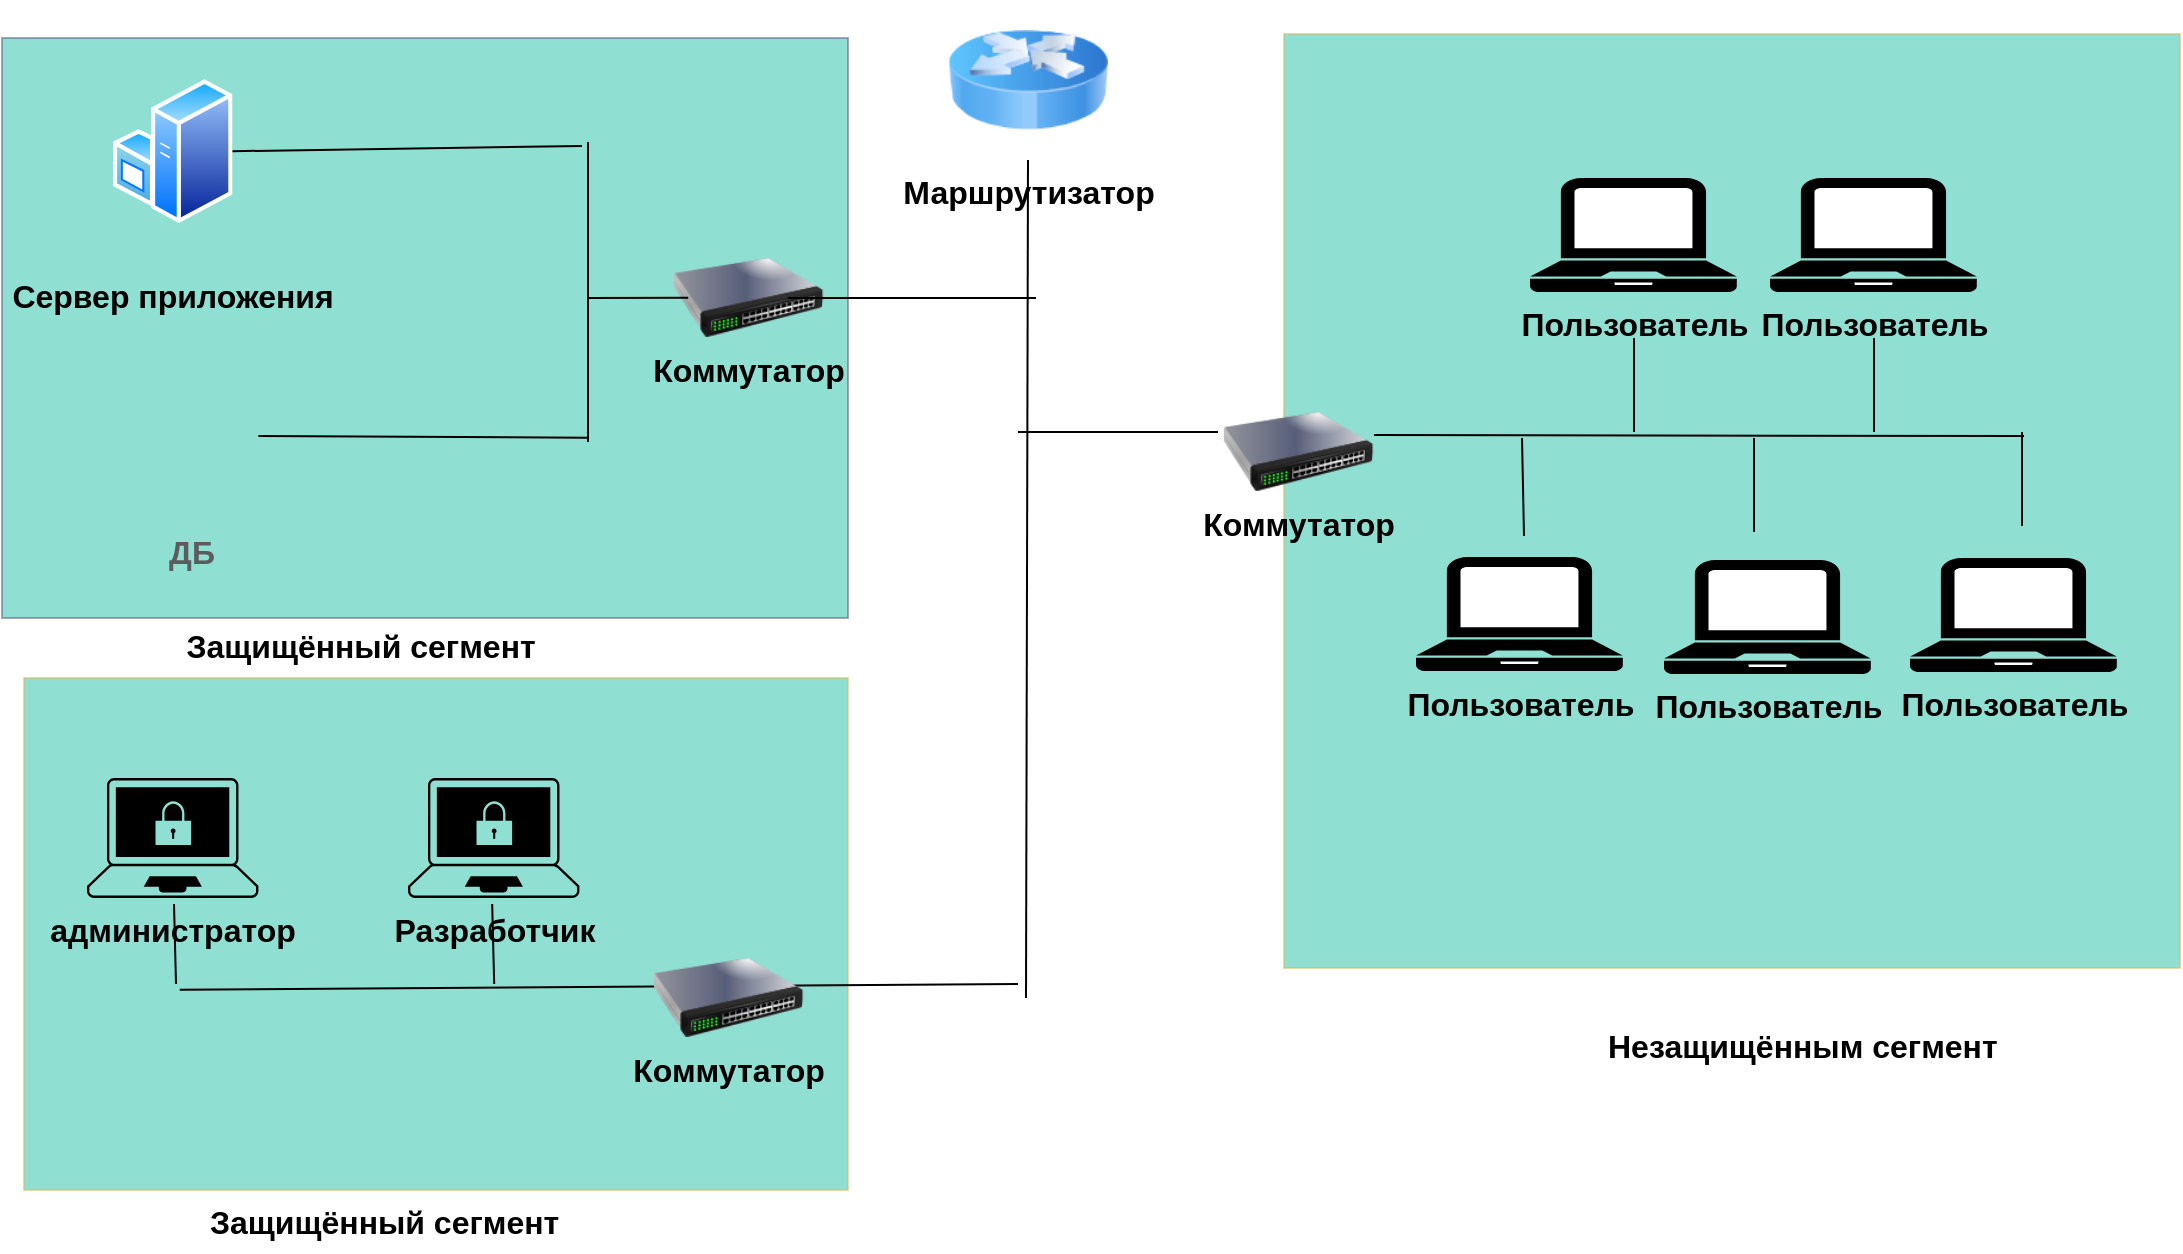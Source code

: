 <mxfile version="20.0.1" type="github" pages="5">
  <diagram id="sJbMyrKm-ca9RMT0lqFK" name="Page-1">
    <mxGraphModel dx="2113" dy="955" grid="0" gridSize="10" guides="1" tooltips="1" connect="1" arrows="1" fold="1" page="0" pageScale="1" pageWidth="827" pageHeight="1169" math="0" shadow="0">
      <root>
        <mxCell id="0" />
        <mxCell id="1" parent="0" />
        <mxCell id="jYwWDvMQ2mVFs24kCtVH-10" value="" style="rounded=0;whiteSpace=wrap;html=1;sketch=0;fontSize=16;labelBackgroundColor=none;fontStyle=1;fillColor=#21C0A5;strokeColor=#d6b656;opacity=50;" parent="1" vertex="1">
          <mxGeometry x="568" y="38" width="448" height="467" as="geometry" />
        </mxCell>
        <mxCell id="jYwWDvMQ2mVFs24kCtVH-8" value="" style="rounded=0;whiteSpace=wrap;html=1;sketch=0;fontSize=16;labelBackgroundColor=none;fontStyle=1;fillColor=#21C0A5;strokeColor=#56517e;opacity=50;" parent="1" vertex="1">
          <mxGeometry x="-73" y="40" width="423" height="290" as="geometry" />
        </mxCell>
        <mxCell id="jYwWDvMQ2mVFs24kCtVH-1" value="Сервер приложения" style="aspect=fixed;perimeter=ellipsePerimeter;html=1;align=center;shadow=0;dashed=0;spacingTop=3;image;image=img/lib/active_directory/windows_server.svg;fontFamily=Helvetica;fontSize=16;fontColor=#000000;strokeColor=#788AA3;fillColor=#B2C9AB;labelBackgroundColor=none;fontStyle=1" parent="1" vertex="1">
          <mxGeometry x="-17.56" y="43.21" width="59.8" height="106.79" as="geometry" />
        </mxCell>
        <mxCell id="jYwWDvMQ2mVFs24kCtVH-4" value="Коммутатор" style="image;html=1;image=img/lib/clip_art/networking/Switch_128x128.png;fillColor=#B2C9AB;strokeColor=#788AA3;fontColor=#000000;fontSize=16;labelBackgroundColor=none;fontStyle=1" parent="1" vertex="1">
          <mxGeometry x="260" y="150" width="80" height="40" as="geometry" />
        </mxCell>
        <mxCell id="jYwWDvMQ2mVFs24kCtVH-20" value="" style="rounded=0;whiteSpace=wrap;html=1;sketch=0;fontSize=16;labelBackgroundColor=none;fontStyle=1;fillColor=#21C0A5;strokeColor=#d6b656;opacity=50;" parent="1" vertex="1">
          <mxGeometry x="-62" y="360" width="412" height="256" as="geometry" />
        </mxCell>
        <mxCell id="jYwWDvMQ2mVFs24kCtVH-22" value="Разработчик" style="points=[[0.13,0.02,0],[0.5,0,0],[0.87,0.02,0],[0.885,0.4,0],[0.985,0.985,0],[0.5,1,0],[0.015,0.985,0],[0.115,0.4,0]];verticalLabelPosition=bottom;sketch=0;html=1;verticalAlign=top;aspect=fixed;align=center;pointerEvents=1;shape=mxgraph.cisco19.secure_endpoints;fillColor=#000000;strokeColor=none;rounded=0;fontColor=#000000;fontSize=16;labelBackgroundColor=none;fontStyle=1" parent="1" vertex="1">
          <mxGeometry x="130" y="410" width="85.71" height="60" as="geometry" />
        </mxCell>
        <mxCell id="jYwWDvMQ2mVFs24kCtVH-28" value="" style="endArrow=none;html=1;rounded=1;sketch=0;fontColor=#000000;strokeColor=#000000;fillColor=#B2C9AB;exitX=1;exitY=0.5;exitDx=0;exitDy=0;strokeWidth=1;fontSize=16;labelBackgroundColor=none;fontStyle=1" parent="1" source="jYwWDvMQ2mVFs24kCtVH-1" edge="1">
          <mxGeometry width="50" height="50" relative="1" as="geometry">
            <mxPoint x="340" y="350" as="sourcePoint" />
            <mxPoint x="217" y="94" as="targetPoint" />
          </mxGeometry>
        </mxCell>
        <mxCell id="jYwWDvMQ2mVFs24kCtVH-29" value="" style="endArrow=none;html=1;rounded=1;sketch=0;fontColor=#000000;strokeColor=#000000;fillColor=#B2C9AB;exitX=1;exitY=0.5;exitDx=0;exitDy=0;entryX=0.581;entryY=0.172;entryDx=0;entryDy=0;entryPerimeter=0;strokeWidth=1;fontSize=16;labelBackgroundColor=none;fontStyle=1" parent="1" edge="1">
          <mxGeometry width="50" height="50" relative="1" as="geometry">
            <mxPoint x="55.2" y="239" as="sourcePoint" />
            <mxPoint x="220.11" y="239.88" as="targetPoint" />
          </mxGeometry>
        </mxCell>
        <mxCell id="jYwWDvMQ2mVFs24kCtVH-30" value="" style="endArrow=none;html=1;rounded=1;sketch=0;fontColor=#000000;strokeColor=#000000;fillColor=#B2C9AB;strokeWidth=1;fontSize=16;labelBackgroundColor=none;fontStyle=1" parent="1" edge="1">
          <mxGeometry width="50" height="50" relative="1" as="geometry">
            <mxPoint x="220" y="242" as="sourcePoint" />
            <mxPoint x="220" y="92" as="targetPoint" />
          </mxGeometry>
        </mxCell>
        <mxCell id="jYwWDvMQ2mVFs24kCtVH-31" value="" style="endArrow=none;html=1;rounded=1;sketch=0;fontColor=#000000;strokeColor=#000000;fillColor=#B2C9AB;entryX=0.581;entryY=0.172;entryDx=0;entryDy=0;entryPerimeter=0;fontSize=16;labelBackgroundColor=none;fontStyle=1" parent="1" edge="1">
          <mxGeometry width="50" height="50" relative="1" as="geometry">
            <mxPoint x="220" y="170" as="sourcePoint" />
            <mxPoint x="270.11" y="169.88" as="targetPoint" />
          </mxGeometry>
        </mxCell>
        <mxCell id="jYwWDvMQ2mVFs24kCtVH-32" value="" style="endArrow=none;html=1;rounded=1;sketch=0;fontColor=#000000;strokeColor=#000000;fillColor=#B2C9AB;exitX=0.75;exitY=0.5;exitDx=0;exitDy=0;exitPerimeter=0;strokeWidth=1;fontSize=16;labelBackgroundColor=none;fontStyle=1;" parent="1" source="jYwWDvMQ2mVFs24kCtVH-4" edge="1">
          <mxGeometry width="50" height="50" relative="1" as="geometry">
            <mxPoint x="450" y="160.0" as="sourcePoint" />
            <mxPoint x="444" y="170" as="targetPoint" />
          </mxGeometry>
        </mxCell>
        <mxCell id="jYwWDvMQ2mVFs24kCtVH-34" value="" style="endArrow=none;html=1;rounded=1;sketch=0;fontColor=#000000;strokeColor=#000000;fillColor=#B2C9AB;exitX=0.189;exitY=0.609;exitDx=0;exitDy=0;exitPerimeter=0;strokeWidth=1;fontSize=16;labelBackgroundColor=none;fontStyle=1" parent="1" source="jYwWDvMQ2mVFs24kCtVH-20" edge="1">
          <mxGeometry width="50" height="50" relative="1" as="geometry">
            <mxPoint x="360" y="513.0" as="sourcePoint" />
            <mxPoint x="435" y="513" as="targetPoint" />
          </mxGeometry>
        </mxCell>
        <mxCell id="jYwWDvMQ2mVFs24kCtVH-23" value="Коммутатор" style="image;html=1;image=img/lib/clip_art/networking/Switch_128x128.png;fillColor=#B2C9AB;strokeColor=#788AA3;fontColor=#000000;fontSize=16;labelBackgroundColor=none;fontStyle=1" parent="1" vertex="1">
          <mxGeometry x="250" y="500" width="80" height="40" as="geometry" />
        </mxCell>
        <mxCell id="jYwWDvMQ2mVFs24kCtVH-21" value="&lt;span style=&quot;font-size: 16px;&quot;&gt;администратор&lt;/span&gt;" style="points=[[0.13,0.02,0],[0.5,0,0],[0.87,0.02,0],[0.885,0.4,0],[0.985,0.985,0],[0.5,1,0],[0.015,0.985,0],[0.115,0.4,0]];verticalLabelPosition=bottom;sketch=0;html=1;verticalAlign=top;aspect=fixed;align=center;pointerEvents=1;shape=mxgraph.cisco19.secure_endpoints;fillColor=#000000;strokeColor=none;rounded=0;fontColor=#000000;fontSize=16;labelBackgroundColor=none;fontStyle=1" parent="1" vertex="1">
          <mxGeometry x="-30.51" y="410" width="85.71" height="60" as="geometry" />
        </mxCell>
        <mxCell id="jYwWDvMQ2mVFs24kCtVH-36" value="" style="endArrow=none;html=1;rounded=1;sketch=0;fontColor=#000000;strokeColor=#000000;fillColor=#B2C9AB;strokeWidth=1;fontSize=16;labelBackgroundColor=none;fontStyle=1" parent="1" edge="1">
          <mxGeometry width="50" height="50" relative="1" as="geometry">
            <mxPoint x="14" y="513" as="sourcePoint" />
            <mxPoint x="13" y="473" as="targetPoint" />
          </mxGeometry>
        </mxCell>
        <mxCell id="jYwWDvMQ2mVFs24kCtVH-37" value="" style="endArrow=none;html=1;rounded=1;sketch=0;fontColor=#000000;strokeColor=#000000;fillColor=#B2C9AB;strokeWidth=1;fontSize=16;labelBackgroundColor=none;fontStyle=1" parent="1" edge="1">
          <mxGeometry width="50" height="50" relative="1" as="geometry">
            <mxPoint x="173.09" y="513" as="sourcePoint" />
            <mxPoint x="172.09" y="473" as="targetPoint" />
          </mxGeometry>
        </mxCell>
        <mxCell id="jYwWDvMQ2mVFs24kCtVH-38" value="" style="endArrow=none;html=1;rounded=1;sketch=0;fontColor=#000000;strokeColor=#000000;fillColor=#B2C9AB;strokeWidth=1;fontSize=16;labelBackgroundColor=none;fontStyle=1" parent="1" edge="1">
          <mxGeometry width="50" height="50" relative="1" as="geometry">
            <mxPoint x="613" y="238.548" as="sourcePoint" />
            <mxPoint x="938" y="239" as="targetPoint" />
          </mxGeometry>
        </mxCell>
        <mxCell id="jYwWDvMQ2mVFs24kCtVH-19" value="Коммутатор" style="image;html=1;image=img/lib/clip_art/networking/Switch_128x128.png;fillColor=#B2C9AB;strokeColor=#788AA3;fontColor=#000000;fontSize=16;labelBackgroundColor=none;fontStyle=1" parent="1" vertex="1">
          <mxGeometry x="535" y="227" width="80" height="40" as="geometry" />
        </mxCell>
        <mxCell id="jYwWDvMQ2mVFs24kCtVH-39" value="" style="endArrow=none;html=1;rounded=1;sketch=0;fontColor=#000000;strokeColor=#000000;fillColor=#B2C9AB;strokeWidth=1;exitX=0.5;exitY=0;exitDx=0;exitDy=0;exitPerimeter=0;fontSize=16;labelBackgroundColor=none;fontStyle=1" parent="1" edge="1">
          <mxGeometry width="50" height="50" relative="1" as="geometry">
            <mxPoint x="688" y="289" as="sourcePoint" />
            <mxPoint x="687" y="240" as="targetPoint" />
          </mxGeometry>
        </mxCell>
        <mxCell id="jYwWDvMQ2mVFs24kCtVH-40" value="" style="endArrow=none;html=1;rounded=1;sketch=0;fontColor=#000000;strokeColor=#000000;fillColor=#B2C9AB;strokeWidth=1;exitX=0.5;exitY=0;exitDx=0;exitDy=0;exitPerimeter=0;fontSize=16;labelBackgroundColor=none;fontStyle=1" parent="1" edge="1">
          <mxGeometry width="50" height="50" relative="1" as="geometry">
            <mxPoint x="803.0" y="287.0" as="sourcePoint" />
            <mxPoint x="803" y="240" as="targetPoint" />
          </mxGeometry>
        </mxCell>
        <mxCell id="jYwWDvMQ2mVFs24kCtVH-41" value="" style="endArrow=none;html=1;rounded=1;sketch=0;fontColor=#000000;strokeColor=#000000;fillColor=#B2C9AB;strokeWidth=1;exitX=0.5;exitY=0;exitDx=0;exitDy=0;exitPerimeter=0;fontSize=16;labelBackgroundColor=none;fontStyle=1" parent="1" edge="1">
          <mxGeometry width="50" height="50" relative="1" as="geometry">
            <mxPoint x="937.0" y="284.0" as="sourcePoint" />
            <mxPoint x="937" y="237" as="targetPoint" />
          </mxGeometry>
        </mxCell>
        <mxCell id="jYwWDvMQ2mVFs24kCtVH-42" value="Защищённый сегмент" style="text;html=1;align=center;verticalAlign=middle;resizable=0;points=[];autosize=1;strokeColor=none;fillColor=none;fontSize=16;fontColor=#000000;labelBackgroundColor=none;fontStyle=1" parent="1" vertex="1">
          <mxGeometry x="13" y="332" width="185" height="23" as="geometry" />
        </mxCell>
        <mxCell id="jYwWDvMQ2mVFs24kCtVH-43" value="Защищённый сегмент" style="text;whiteSpace=wrap;html=1;fontSize=16;fontColor=#000000;labelBackgroundColor=none;fontStyle=1" parent="1" vertex="1">
          <mxGeometry x="29" y="616" width="244" height="31" as="geometry" />
        </mxCell>
        <mxCell id="jYwWDvMQ2mVFs24kCtVH-44" value="Незащищённым сегмент" style="text;whiteSpace=wrap;html=1;fontSize=16;fontColor=#000000;labelBackgroundColor=none;fontStyle=1" parent="1" vertex="1">
          <mxGeometry x="728" y="528" width="283" height="31" as="geometry" />
        </mxCell>
        <mxCell id="jYwWDvMQ2mVFs24kCtVH-3" value="&lt;span style=&quot;font-size: 16px;&quot;&gt;&lt;font style=&quot;font-size: 16px;&quot;&gt;Маршрутизатор&lt;/font&gt;&lt;/span&gt;" style="image;html=1;image=img/lib/clip_art/networking/Router_Icon_128x128.png;fillColor=#B2C9AB;strokeColor=#788AA3;fontColor=#000000;fontSize=16;labelBackgroundColor=none;fontStyle=1" parent="1" vertex="1">
          <mxGeometry x="400" y="21" width="80" height="80" as="geometry" />
        </mxCell>
        <mxCell id="7T7I_8sJmRgrCNKXL1Js-2" value="" style="endArrow=none;html=1;rounded=1;sketch=0;fontColor=#000000;strokeColor=#000000;fillColor=#B2C9AB;strokeWidth=1;fontSize=16;labelBackgroundColor=none;fontStyle=1;entryX=0.5;entryY=1;entryDx=0;entryDy=0;" parent="1" edge="1" target="jYwWDvMQ2mVFs24kCtVH-3">
          <mxGeometry width="50" height="50" relative="1" as="geometry">
            <mxPoint x="439" y="520" as="sourcePoint" />
            <mxPoint x="410" y="168" as="targetPoint" />
          </mxGeometry>
        </mxCell>
        <mxCell id="7T7I_8sJmRgrCNKXL1Js-4" value="" style="endArrow=none;html=1;rounded=1;sketch=0;fontColor=#000000;strokeColor=#000000;fillColor=#B2C9AB;strokeWidth=1;fontSize=16;labelBackgroundColor=none;fontStyle=1;entryX=0;entryY=0.25;entryDx=0;entryDy=0;" parent="1" edge="1" target="jYwWDvMQ2mVFs24kCtVH-19">
          <mxGeometry width="50" height="50" relative="1" as="geometry">
            <mxPoint x="435" y="237" as="sourcePoint" />
            <mxPoint x="482" y="237.09" as="targetPoint" />
          </mxGeometry>
        </mxCell>
        <mxCell id="qdU8YYDWVamgwfcgASN6-3" value="" style="shape=image;html=1;verticalAlign=top;verticalLabelPosition=bottom;labelBackgroundColor=none;imageAspect=0;aspect=fixed;image=https://cdn2.iconfinder.com/data/icons/whcompare-isometric-web-hosting-servers/50/database-128.png;fontFamily=Helvetica;fontSize=16;fontColor=default;align=center;strokeColor=default;fillColor=default;fontStyle=1" vertex="1" parent="1">
          <mxGeometry x="-17.6" y="197" width="80" height="80" as="geometry" />
        </mxCell>
        <mxCell id="qdU8YYDWVamgwfcgASN6-4" value="ДБ" style="text;html=1;strokeColor=none;fillColor=none;align=center;verticalAlign=middle;whiteSpace=wrap;rounded=0;sketch=0;fontColor=#5C5C5C;fontStyle=1;fontSize=16;labelBackgroundColor=none;" vertex="1" parent="1">
          <mxGeometry x="-7.6" y="282" width="60" height="30" as="geometry" />
        </mxCell>
        <mxCell id="qdU8YYDWVamgwfcgASN6-6" value="&lt;span style=&quot;color: rgb(0, 0, 0); font-size: 16px;&quot;&gt;Пользователь&lt;/span&gt;" style="pointerEvents=1;shadow=0;dashed=0;html=1;strokeColor=none;fillColor=#000000;labelPosition=center;verticalLabelPosition=bottom;verticalAlign=top;align=center;outlineConnect=0;shape=mxgraph.veeam.laptop;rounded=0;sketch=0;fontSize=16;fontColor=#5C5C5C;labelBackgroundColor=none;fontStyle=1" vertex="1" parent="1">
          <mxGeometry x="634" y="299.5" width="103.4" height="57" as="geometry" />
        </mxCell>
        <mxCell id="qdU8YYDWVamgwfcgASN6-7" value="&lt;span style=&quot;color: rgb(0, 0, 0); font-size: 16px;&quot;&gt;Пользователь&lt;/span&gt;" style="pointerEvents=1;shadow=0;dashed=0;html=1;strokeColor=none;fillColor=#000000;labelPosition=center;verticalLabelPosition=bottom;verticalAlign=top;align=center;outlineConnect=0;shape=mxgraph.veeam.laptop;rounded=0;sketch=0;fontSize=16;fontColor=#5C5C5C;labelBackgroundColor=none;fontStyle=1" vertex="1" parent="1">
          <mxGeometry x="758" y="301" width="103.4" height="57" as="geometry" />
        </mxCell>
        <mxCell id="qdU8YYDWVamgwfcgASN6-8" value="&lt;span style=&quot;color: rgb(0, 0, 0); font-size: 16px;&quot;&gt;Пользователь&lt;/span&gt;" style="pointerEvents=1;shadow=0;dashed=0;html=1;strokeColor=none;fillColor=#000000;labelPosition=center;verticalLabelPosition=bottom;verticalAlign=top;align=center;outlineConnect=0;shape=mxgraph.veeam.laptop;rounded=0;sketch=0;fontSize=16;fontColor=#5C5C5C;labelBackgroundColor=none;fontStyle=1" vertex="1" parent="1">
          <mxGeometry x="881" y="300" width="103.4" height="57" as="geometry" />
        </mxCell>
        <mxCell id="qdU8YYDWVamgwfcgASN6-9" value="" style="endArrow=none;html=1;rounded=1;sketch=0;fontColor=#000000;strokeColor=#000000;fillColor=#B2C9AB;strokeWidth=1;exitX=0.5;exitY=0;exitDx=0;exitDy=0;exitPerimeter=0;fontSize=16;labelBackgroundColor=none;fontStyle=1" edge="1" parent="1">
          <mxGeometry width="50" height="50" relative="1" as="geometry">
            <mxPoint x="863.0" y="237" as="sourcePoint" />
            <mxPoint x="863" y="190" as="targetPoint" />
          </mxGeometry>
        </mxCell>
        <mxCell id="qdU8YYDWVamgwfcgASN6-10" value="" style="endArrow=none;html=1;rounded=1;sketch=0;fontColor=#000000;strokeColor=#000000;fillColor=#B2C9AB;strokeWidth=1;exitX=0.5;exitY=0;exitDx=0;exitDy=0;exitPerimeter=0;fontSize=16;labelBackgroundColor=none;fontStyle=1" edge="1" parent="1">
          <mxGeometry width="50" height="50" relative="1" as="geometry">
            <mxPoint x="743.0" y="237" as="sourcePoint" />
            <mxPoint x="743" y="190.0" as="targetPoint" />
          </mxGeometry>
        </mxCell>
        <mxCell id="qdU8YYDWVamgwfcgASN6-11" value="&lt;span style=&quot;color: rgb(0, 0, 0); font-size: 16px;&quot;&gt;Пользователь&lt;/span&gt;" style="pointerEvents=1;shadow=0;dashed=0;html=1;strokeColor=none;fillColor=#000000;labelPosition=center;verticalLabelPosition=bottom;verticalAlign=top;align=center;outlineConnect=0;shape=mxgraph.veeam.laptop;rounded=0;sketch=0;fontSize=16;fontColor=#5C5C5C;labelBackgroundColor=none;fontStyle=1" vertex="1" parent="1">
          <mxGeometry x="811" y="110" width="103.4" height="57" as="geometry" />
        </mxCell>
        <mxCell id="qdU8YYDWVamgwfcgASN6-12" value="&lt;span style=&quot;color: rgb(0, 0, 0); font-size: 16px;&quot;&gt;Пользователь&lt;/span&gt;" style="pointerEvents=1;shadow=0;dashed=0;html=1;strokeColor=none;fillColor=#000000;labelPosition=center;verticalLabelPosition=bottom;verticalAlign=top;align=center;outlineConnect=0;shape=mxgraph.veeam.laptop;rounded=0;sketch=0;fontSize=16;fontColor=#5C5C5C;labelBackgroundColor=none;fontStyle=1" vertex="1" parent="1">
          <mxGeometry x="691" y="110" width="103.4" height="57" as="geometry" />
        </mxCell>
      </root>
    </mxGraphModel>
  </diagram>
  <diagram id="X6CbY87-txCNqkxAHdJq" name="Page-2">
    <mxGraphModel dx="1508" dy="618" grid="0" gridSize="10" guides="1" tooltips="1" connect="1" arrows="1" fold="1" page="0" pageScale="1" pageWidth="827" pageHeight="1169" background="none" math="0" shadow="0">
      <root>
        <mxCell id="0" />
        <mxCell id="1" parent="0" />
        <mxCell id="_3V0P9WEkVkK55M6_wd4-19" style="edgeStyle=orthogonalEdgeStyle;curved=0;rounded=1;sketch=0;orthogonalLoop=1;jettySize=auto;html=1;exitX=0.5;exitY=1;exitDx=0;exitDy=0;entryX=0.5;entryY=0;entryDx=0;entryDy=0;labelBackgroundColor=none;fontSize=16;fontColor=#000000;strokeColor=#006658;fillColor=#21C0A5;fontStyle=1" edge="1" parent="1" source="_3V0P9WEkVkK55M6_wd4-1" target="_3V0P9WEkVkK55M6_wd4-3">
          <mxGeometry relative="1" as="geometry" />
        </mxCell>
        <mxCell id="_3V0P9WEkVkK55M6_wd4-1" value="система управления" style="rounded=0;whiteSpace=wrap;html=1;labelBackgroundColor=none;sketch=0;fontSize=16;fontColor=#000000;strokeColor=#21C0A5;fillColor=#21C0A5;opacity=50;fontStyle=1" vertex="1" parent="1">
          <mxGeometry x="-80" width="520" height="40" as="geometry" />
        </mxCell>
        <mxCell id="_3V0P9WEkVkK55M6_wd4-20" style="edgeStyle=orthogonalEdgeStyle;curved=0;rounded=1;sketch=0;orthogonalLoop=1;jettySize=auto;html=1;exitX=0.5;exitY=1;exitDx=0;exitDy=0;entryX=0.5;entryY=0;entryDx=0;entryDy=0;labelBackgroundColor=none;fontSize=16;fontColor=#000000;strokeColor=#006658;fillColor=#21C0A5;fontStyle=1" edge="1" parent="1" source="_3V0P9WEkVkK55M6_wd4-3" target="_3V0P9WEkVkK55M6_wd4-4">
          <mxGeometry relative="1" as="geometry" />
        </mxCell>
        <mxCell id="_3V0P9WEkVkK55M6_wd4-3" value="&lt;span style=&quot;font-family: Helvetica; font-size: 16px; font-style: normal; font-variant-ligatures: normal; font-variant-caps: normal; letter-spacing: normal; orphans: 2; text-align: left; text-indent: 0px; text-transform: none; widows: 2; word-spacing: 0px; -webkit-text-stroke-width: 0px; text-decoration-thickness: initial; text-decoration-style: initial; text-decoration-color: initial; float: none; display: inline !important;&quot;&gt;информационная система&lt;/span&gt;" style="rounded=0;whiteSpace=wrap;html=1;labelBackgroundColor=none;sketch=0;fontSize=16;fontColor=#000000;strokeColor=#006658;fillColor=#21C0A5;labelBorderColor=none;opacity=50;fontStyle=1" vertex="1" parent="1">
          <mxGeometry x="-80" y="80" width="520" height="40" as="geometry" />
        </mxCell>
        <mxCell id="_3V0P9WEkVkK55M6_wd4-10" style="edgeStyle=orthogonalEdgeStyle;curved=0;rounded=1;sketch=0;orthogonalLoop=1;jettySize=auto;html=1;exitX=0;exitY=0.5;exitDx=0;exitDy=0;entryX=0.5;entryY=0;entryDx=0;entryDy=0;labelBackgroundColor=none;fontSize=16;fontColor=#000000;strokeColor=#006658;fillColor=#21C0A5;fontStyle=1" edge="1" parent="1" source="_3V0P9WEkVkK55M6_wd4-4" target="_3V0P9WEkVkK55M6_wd4-6">
          <mxGeometry relative="1" as="geometry" />
        </mxCell>
        <mxCell id="_3V0P9WEkVkK55M6_wd4-11" style="edgeStyle=orthogonalEdgeStyle;curved=0;rounded=1;sketch=0;orthogonalLoop=1;jettySize=auto;html=1;exitX=0.25;exitY=1;exitDx=0;exitDy=0;labelBackgroundColor=none;fontSize=16;fontColor=#000000;strokeColor=#006658;fillColor=#21C0A5;fontStyle=1" edge="1" parent="1" source="_3V0P9WEkVkK55M6_wd4-4" target="_3V0P9WEkVkK55M6_wd4-9">
          <mxGeometry relative="1" as="geometry" />
        </mxCell>
        <mxCell id="_3V0P9WEkVkK55M6_wd4-12" style="edgeStyle=orthogonalEdgeStyle;curved=0;rounded=1;sketch=0;orthogonalLoop=1;jettySize=auto;html=1;exitX=0.75;exitY=1;exitDx=0;exitDy=0;entryX=0.5;entryY=0;entryDx=0;entryDy=0;labelBackgroundColor=none;fontSize=16;fontColor=#000000;strokeColor=#006658;fillColor=#21C0A5;fontStyle=1" edge="1" parent="1" source="_3V0P9WEkVkK55M6_wd4-4" target="_3V0P9WEkVkK55M6_wd4-8">
          <mxGeometry relative="1" as="geometry" />
        </mxCell>
        <mxCell id="_3V0P9WEkVkK55M6_wd4-13" style="edgeStyle=orthogonalEdgeStyle;curved=0;rounded=1;sketch=0;orthogonalLoop=1;jettySize=auto;html=1;exitX=1;exitY=0.5;exitDx=0;exitDy=0;entryX=0.5;entryY=0;entryDx=0;entryDy=0;labelBackgroundColor=none;fontSize=16;fontColor=#000000;strokeColor=#006658;fillColor=#21C0A5;fontStyle=1" edge="1" parent="1" source="_3V0P9WEkVkK55M6_wd4-4" target="_3V0P9WEkVkK55M6_wd4-7">
          <mxGeometry relative="1" as="geometry" />
        </mxCell>
        <mxCell id="_3V0P9WEkVkK55M6_wd4-4" value="&lt;span style=&quot;font-family: Helvetica; font-size: 16px; font-style: normal; font-variant-ligatures: normal; font-variant-caps: normal; letter-spacing: normal; orphans: 2; text-align: left; text-indent: 0px; text-transform: none; widows: 2; word-spacing: 0px; -webkit-text-stroke-width: 0px; text-decoration-thickness: initial; text-decoration-style: initial; text-decoration-color: initial; float: none; display: inline !important;&quot;&gt;элементы информационной системы&lt;/span&gt;" style="rounded=0;whiteSpace=wrap;html=1;labelBackgroundColor=none;sketch=0;fontSize=16;fontColor=#000000;strokeColor=default;fillColor=#21C0A5;opacity=50;gradientColor=none;labelBorderColor=none;fontStyle=1" vertex="1" parent="1">
          <mxGeometry x="-80" y="160" width="520" height="40" as="geometry" />
        </mxCell>
        <mxCell id="_3V0P9WEkVkK55M6_wd4-6" value="информационные потоки" style="ellipse;whiteSpace=wrap;html=1;aspect=fixed;rounded=0;labelBackgroundColor=none;sketch=0;fontSize=16;fontColor=#000000;strokeColor=#006658;fillColor=#FFFFFF;fontStyle=1" vertex="1" parent="1">
          <mxGeometry x="-259" y="310" width="160" height="160" as="geometry" />
        </mxCell>
        <mxCell id="_3V0P9WEkVkK55M6_wd4-7" value="Кадровые &lt;br&gt;ресурсы" style="ellipse;whiteSpace=wrap;html=1;aspect=fixed;rounded=0;labelBackgroundColor=none;sketch=0;fontSize=16;fontColor=#000000;strokeColor=#006658;fillColor=#FFFFFF;fontStyle=1" vertex="1" parent="1">
          <mxGeometry x="491" y="320" width="160" height="160" as="geometry" />
        </mxCell>
        <mxCell id="_3V0P9WEkVkK55M6_wd4-8" value="Уровни организационного управления" style="ellipse;whiteSpace=wrap;html=1;aspect=fixed;rounded=0;labelBackgroundColor=none;sketch=0;fontSize=16;fontColor=#000000;strokeColor=#006658;fillColor=#FFFFFF;fontStyle=1" vertex="1" parent="1">
          <mxGeometry x="231" y="320" width="160" height="160" as="geometry" />
        </mxCell>
        <mxCell id="_3V0P9WEkVkK55M6_wd4-9" value="технические средства" style="ellipse;whiteSpace=wrap;html=1;aspect=fixed;rounded=0;labelBackgroundColor=none;sketch=0;fontSize=16;fontColor=#000000;strokeColor=#006658;fillColor=#FFFFFF;fontStyle=1" vertex="1" parent="1">
          <mxGeometry x="-29" y="320" width="160" height="160" as="geometry" />
        </mxCell>
        <mxCell id="_3V0P9WEkVkK55M6_wd4-14" value="&lt;span style=&quot;font-family: Helvetica; font-size: 16px; font-style: normal; font-variant-ligatures: normal; font-variant-caps: normal; letter-spacing: normal; orphans: 2; text-align: left; text-indent: 0px; text-transform: none; widows: 2; word-spacing: 0px; -webkit-text-stroke-width: 0px; text-decoration-thickness: initial; text-decoration-style: initial; text-decoration-color: initial; float: none; display: inline !important;&quot;&gt;элементы информационной системы&lt;/span&gt;" style="rounded=0;whiteSpace=wrap;html=1;labelBackgroundColor=none;sketch=0;fontSize=16;fontColor=default;strokeColor=#006658;fillColor=#21C0A5;opacity=50;gradientColor=none;labelBorderColor=none;fontStyle=1" vertex="1" parent="1">
          <mxGeometry x="-80" y="640" width="520" height="40" as="geometry" />
        </mxCell>
        <mxCell id="_3V0P9WEkVkK55M6_wd4-15" value="" style="endArrow=classic;startArrow=classic;html=1;rounded=1;labelBackgroundColor=none;sketch=0;fontSize=16;fontColor=#000000;strokeColor=#006658;fillColor=#21C0A5;curved=0;fontStyle=1" edge="1" parent="1" source="_3V0P9WEkVkK55M6_wd4-14">
          <mxGeometry width="50" height="50" relative="1" as="geometry">
            <mxPoint x="180" y="400" as="sourcePoint" />
            <mxPoint x="180" y="560" as="targetPoint" />
          </mxGeometry>
        </mxCell>
        <mxCell id="_3V0P9WEkVkK55M6_wd4-16" value="" style="endArrow=classic;startArrow=classic;html=1;rounded=1;labelBackgroundColor=none;sketch=0;fontSize=16;fontColor=#000000;strokeColor=#006658;fillColor=#21C0A5;curved=0;entryX=0.5;entryY=1;entryDx=0;entryDy=0;exitX=0.5;exitY=1;exitDx=0;exitDy=0;fontStyle=1" edge="1" parent="1" source="_3V0P9WEkVkK55M6_wd4-6" target="_3V0P9WEkVkK55M6_wd4-7">
          <mxGeometry width="50" height="50" relative="1" as="geometry">
            <mxPoint x="180" y="400" as="sourcePoint" />
            <mxPoint x="230" y="350" as="targetPoint" />
            <Array as="points">
              <mxPoint x="-180" y="560" />
              <mxPoint x="570" y="560" />
            </Array>
          </mxGeometry>
        </mxCell>
        <mxCell id="_3V0P9WEkVkK55M6_wd4-17" value="" style="endArrow=classic;html=1;rounded=1;labelBackgroundColor=none;sketch=0;fontSize=16;fontColor=#000000;strokeColor=#006658;fillColor=#21C0A5;curved=0;entryX=0.5;entryY=1;entryDx=0;entryDy=0;fontStyle=1" edge="1" parent="1" target="_3V0P9WEkVkK55M6_wd4-9">
          <mxGeometry width="50" height="50" relative="1" as="geometry">
            <mxPoint x="50" y="560" as="sourcePoint" />
            <mxPoint x="230" y="350" as="targetPoint" />
          </mxGeometry>
        </mxCell>
        <mxCell id="_3V0P9WEkVkK55M6_wd4-18" value="" style="endArrow=classic;html=1;rounded=1;labelBackgroundColor=none;sketch=0;fontSize=16;fontColor=#000000;strokeColor=#006658;fillColor=#21C0A5;curved=0;fontStyle=1" edge="1" parent="1">
          <mxGeometry width="50" height="50" relative="1" as="geometry">
            <mxPoint x="310" y="560" as="sourcePoint" />
            <mxPoint x="310" y="482" as="targetPoint" />
          </mxGeometry>
        </mxCell>
      </root>
    </mxGraphModel>
  </diagram>
  <diagram id="zlB7m4SjMZJL6SxcT_JJ" name="Page-3">
    <mxGraphModel dx="1346" dy="750" grid="0" gridSize="10" guides="1" tooltips="1" connect="1" arrows="1" fold="1" page="0" pageScale="1" pageWidth="827" pageHeight="1169" math="0" shadow="0">
      <root>
        <mxCell id="0" />
        <mxCell id="1" parent="0" />
        <mxCell id="QTh7LyZIn5IPWDoYxd1S-1" value="пользователь" style="rounded=0;whiteSpace=wrap;html=1;fillColor=#21C0A5;strokeColor=#006658;fontStyle=1;fontSize=15;fontColor=#000000;" vertex="1" parent="1">
          <mxGeometry x="120" y="120" width="120" height="50" as="geometry" />
        </mxCell>
        <mxCell id="QTh7LyZIn5IPWDoYxd1S-2" value="Приложение для мебельной предприятия" style="rounded=0;whiteSpace=wrap;html=1;fillColor=#21C0A5;strokeColor=#006658;fontStyle=1;fontSize=15;fontColor=#000000;" vertex="1" parent="1">
          <mxGeometry x="324" y="120" width="200" height="50" as="geometry" />
        </mxCell>
        <mxCell id="QTh7LyZIn5IPWDoYxd1S-3" value="БД" style="rounded=0;whiteSpace=wrap;html=1;fillColor=#21C0A5;strokeColor=#006658;fontStyle=1;fontSize=15;fontColor=#000000;" vertex="1" parent="1">
          <mxGeometry x="600" y="120" width="120" height="50" as="geometry" />
        </mxCell>
        <mxCell id="QTh7LyZIn5IPWDoYxd1S-4" value="Операционная система&lt;br&gt;Windows" style="rounded=0;whiteSpace=wrap;html=1;fillColor=#21C0A5;strokeColor=#006658;fontStyle=1;fontSize=15;fontColor=#000000;" vertex="1" parent="1">
          <mxGeometry x="800" y="120" width="201" height="50" as="geometry" />
        </mxCell>
        <mxCell id="QTh7LyZIn5IPWDoYxd1S-5" value="" style="endArrow=none;dashed=1;html=1;rounded=0;entryX=0.5;entryY=1;entryDx=0;entryDy=0;startArrow=none;fontStyle=0;fontSize=15;strokeColor=#006658;fontColor=#000000;" edge="1" parent="1" source="QTh7LyZIn5IPWDoYxd1S-16" target="QTh7LyZIn5IPWDoYxd1S-1">
          <mxGeometry width="50" height="50" relative="1" as="geometry">
            <mxPoint x="180" y="561" as="sourcePoint" />
            <mxPoint x="560" y="210" as="targetPoint" />
          </mxGeometry>
        </mxCell>
        <mxCell id="QTh7LyZIn5IPWDoYxd1S-6" value="" style="endArrow=none;dashed=1;html=1;rounded=0;entryX=0.5;entryY=1;entryDx=0;entryDy=0;startArrow=none;fontStyle=0;fontSize=15;strokeColor=#006658;fontColor=#000000;" edge="1" parent="1" source="QTh7LyZIn5IPWDoYxd1S-26">
          <mxGeometry width="50" height="50" relative="1" as="geometry">
            <mxPoint x="419.5" y="561" as="sourcePoint" />
            <mxPoint x="419.5" y="160" as="targetPoint" />
            <Array as="points">
              <mxPoint x="420" y="288" />
            </Array>
          </mxGeometry>
        </mxCell>
        <mxCell id="QTh7LyZIn5IPWDoYxd1S-7" value="" style="endArrow=none;dashed=1;html=1;rounded=0;entryX=0.5;entryY=1;entryDx=0;entryDy=0;fontStyle=0;fontSize=15;startArrow=none;strokeColor=#006658;fontColor=#000000;" edge="1" parent="1" source="QTh7LyZIn5IPWDoYxd1S-40">
          <mxGeometry width="50" height="50" relative="1" as="geometry">
            <mxPoint x="659.5" y="561" as="sourcePoint" />
            <mxPoint x="659.5" y="160" as="targetPoint" />
          </mxGeometry>
        </mxCell>
        <mxCell id="QTh7LyZIn5IPWDoYxd1S-8" value="" style="endArrow=none;dashed=1;html=1;rounded=0;entryX=0.5;entryY=1;entryDx=0;entryDy=0;startArrow=none;fontStyle=0;fontSize=15;strokeColor=#006658;fontColor=#000000;" edge="1" parent="1" source="QTh7LyZIn5IPWDoYxd1S-20">
          <mxGeometry width="50" height="50" relative="1" as="geometry">
            <mxPoint x="899.5" y="561" as="sourcePoint" />
            <mxPoint x="899.5" y="160" as="targetPoint" />
          </mxGeometry>
        </mxCell>
        <mxCell id="QTh7LyZIn5IPWDoYxd1S-9" style="edgeStyle=orthogonalEdgeStyle;curved=0;rounded=1;sketch=0;orthogonalLoop=1;jettySize=auto;html=1;exitX=1;exitY=0.75;exitDx=0;exitDy=0;fontSize=15;fontColor=#000000;strokeColor=#006658;fillColor=#21C0A5;" edge="1" parent="1">
          <mxGeometry relative="1" as="geometry">
            <mxPoint x="420.0" y="257" as="targetPoint" />
            <mxPoint x="185.0" y="257.25" as="sourcePoint" />
            <Array as="points">
              <mxPoint x="369" y="257" />
              <mxPoint x="369" y="257" />
            </Array>
          </mxGeometry>
        </mxCell>
        <mxCell id="QTh7LyZIn5IPWDoYxd1S-10" value="&lt;span style=&quot;font-family: Abel; font-size: 13px; font-weight: 700; background-color: rgb(248, 249, 250);&quot;&gt;Авторизоваться&lt;/span&gt;" style="edgeLabel;html=1;align=center;verticalAlign=middle;resizable=0;points=[];fontSize=15;fontColor=#000000;" vertex="1" connectable="0" parent="QTh7LyZIn5IPWDoYxd1S-9">
          <mxGeometry x="0.283" y="2" relative="1" as="geometry">
            <mxPoint x="-52" y="13" as="offset" />
          </mxGeometry>
        </mxCell>
        <mxCell id="QTh7LyZIn5IPWDoYxd1S-11" value="" style="rounded=0;whiteSpace=wrap;html=1;fontStyle=0;fontSize=15;fillColor=#21C0A5;strokeColor=#006658;fontColor=#000000;" vertex="1" parent="1">
          <mxGeometry x="175" y="191" width="10" height="115" as="geometry" />
        </mxCell>
        <mxCell id="QTh7LyZIn5IPWDoYxd1S-12" value="" style="rounded=0;whiteSpace=wrap;html=1;fontStyle=0;fontSize=15;fillColor=#21C0A5;strokeColor=#006658;fontColor=#000000;" vertex="1" parent="1">
          <mxGeometry x="178" y="635" width="10" height="110" as="geometry" />
        </mxCell>
        <mxCell id="QTh7LyZIn5IPWDoYxd1S-13" value="" style="endArrow=none;dashed=1;html=1;rounded=0;entryX=0.5;entryY=1;entryDx=0;entryDy=0;fontStyle=0;fontSize=15;strokeColor=#006658;fontColor=#000000;" edge="1" parent="1" target="QTh7LyZIn5IPWDoYxd1S-12">
          <mxGeometry width="50" height="50" relative="1" as="geometry">
            <mxPoint x="183" y="873" as="sourcePoint" />
            <mxPoint x="180" y="160" as="targetPoint" />
          </mxGeometry>
        </mxCell>
        <mxCell id="QTh7LyZIn5IPWDoYxd1S-14" style="edgeStyle=orthogonalEdgeStyle;rounded=0;orthogonalLoop=1;jettySize=auto;html=1;exitX=1;exitY=0.75;exitDx=0;exitDy=0;fontStyle=0;fontSize=15;strokeColor=#006658;fontColor=#000000;entryX=-0.443;entryY=0.401;entryDx=0;entryDy=0;entryPerimeter=0;" edge="1" parent="1" source="QTh7LyZIn5IPWDoYxd1S-16" target="QTh7LyZIn5IPWDoYxd1S-26">
          <mxGeometry relative="1" as="geometry">
            <mxPoint x="400.0" y="453" as="targetPoint" />
          </mxGeometry>
        </mxCell>
        <mxCell id="QTh7LyZIn5IPWDoYxd1S-15" value="Указать информацию &lt;br&gt;из устройств" style="edgeLabel;html=1;align=center;verticalAlign=middle;resizable=0;points=[];fontStyle=0;fontSize=15;fontColor=#000000;" vertex="1" connectable="0" parent="QTh7LyZIn5IPWDoYxd1S-14">
          <mxGeometry x="0.18" relative="1" as="geometry">
            <mxPoint x="-12" y="23" as="offset" />
          </mxGeometry>
        </mxCell>
        <mxCell id="QTh7LyZIn5IPWDoYxd1S-16" value="" style="rounded=0;whiteSpace=wrap;html=1;fontStyle=0;fontSize=15;fillColor=#21C0A5;strokeColor=#006658;fontColor=#000000;" vertex="1" parent="1">
          <mxGeometry x="175" y="495" width="10" height="50" as="geometry" />
        </mxCell>
        <mxCell id="QTh7LyZIn5IPWDoYxd1S-17" value="" style="endArrow=none;dashed=1;html=1;rounded=0;entryX=0.5;entryY=1;entryDx=0;entryDy=0;startArrow=none;fontStyle=0;fontSize=15;strokeColor=#006658;fontColor=#000000;" edge="1" parent="1" source="QTh7LyZIn5IPWDoYxd1S-12" target="QTh7LyZIn5IPWDoYxd1S-16">
          <mxGeometry width="50" height="50" relative="1" as="geometry">
            <mxPoint x="180" y="430" as="sourcePoint" />
            <mxPoint x="180" y="160" as="targetPoint" />
          </mxGeometry>
        </mxCell>
        <mxCell id="QTh7LyZIn5IPWDoYxd1S-18" style="edgeStyle=orthogonalEdgeStyle;rounded=0;orthogonalLoop=1;jettySize=auto;html=1;exitX=0;exitY=0.75;exitDx=0;exitDy=0;dashed=1;fontSize=15;strokeColor=#006658;fontColor=#000000;entryX=1;entryY=0.616;entryDx=0;entryDy=0;entryPerimeter=0;" edge="1" parent="1" source="QTh7LyZIn5IPWDoYxd1S-20" target="QTh7LyZIn5IPWDoYxd1S-26">
          <mxGeometry relative="1" as="geometry">
            <mxPoint x="430.211" y="556.526" as="targetPoint" />
          </mxGeometry>
        </mxCell>
        <mxCell id="QTh7LyZIn5IPWDoYxd1S-19" value="передача результат&amp;nbsp;" style="edgeLabel;html=1;align=center;verticalAlign=middle;resizable=0;points=[];fontSize=15;fontColor=#000000;" vertex="1" connectable="0" parent="QTh7LyZIn5IPWDoYxd1S-18">
          <mxGeometry x="-0.123" y="-2" relative="1" as="geometry">
            <mxPoint x="-26" y="12" as="offset" />
          </mxGeometry>
        </mxCell>
        <mxCell id="QTh7LyZIn5IPWDoYxd1S-20" value="" style="rounded=0;whiteSpace=wrap;html=1;fontStyle=0;fontSize=15;fillColor=#21C0A5;strokeColor=#006658;fontColor=#000000;" vertex="1" parent="1">
          <mxGeometry x="894" y="580" width="10" height="90" as="geometry" />
        </mxCell>
        <mxCell id="QTh7LyZIn5IPWDoYxd1S-21" value="" style="endArrow=none;dashed=1;html=1;rounded=0;entryX=0.5;entryY=1;entryDx=0;entryDy=0;fontStyle=0;fontSize=15;strokeColor=#006658;fontColor=#000000;" edge="1" parent="1" target="QTh7LyZIn5IPWDoYxd1S-20">
          <mxGeometry width="50" height="50" relative="1" as="geometry">
            <mxPoint x="900" y="842" as="sourcePoint" />
            <mxPoint x="899.5" y="160" as="targetPoint" />
          </mxGeometry>
        </mxCell>
        <mxCell id="QTh7LyZIn5IPWDoYxd1S-22" style="edgeStyle=orthogonalEdgeStyle;rounded=0;orthogonalLoop=1;jettySize=auto;html=1;exitX=1;exitY=0.5;exitDx=0;exitDy=0;fontSize=15;dashed=1;strokeColor=#006658;fontColor=#000000;" edge="1" parent="1">
          <mxGeometry relative="1" as="geometry">
            <mxPoint x="427" y="570.0" as="targetPoint" />
            <Array as="points">
              <mxPoint x="425" y="539" />
              <mxPoint x="445" y="539" />
              <mxPoint x="445" y="570" />
            </Array>
            <mxPoint x="427" y="666" as="sourcePoint" />
          </mxGeometry>
        </mxCell>
        <mxCell id="QTh7LyZIn5IPWDoYxd1S-23" value="обработка" style="edgeLabel;html=1;align=center;verticalAlign=middle;resizable=0;points=[];fontSize=15;fontColor=#000000;" vertex="1" connectable="0" parent="QTh7LyZIn5IPWDoYxd1S-22">
          <mxGeometry x="0.009" y="1" relative="1" as="geometry">
            <mxPoint x="47" y="13" as="offset" />
          </mxGeometry>
        </mxCell>
        <mxCell id="QTh7LyZIn5IPWDoYxd1S-24" style="edgeStyle=orthogonalEdgeStyle;rounded=0;orthogonalLoop=1;jettySize=auto;html=1;exitX=1;exitY=0.5;exitDx=0;exitDy=0;entryX=0;entryY=0.25;entryDx=0;entryDy=0;fontSize=15;strokeColor=#006658;fontColor=#000000;" edge="1" parent="1" source="QTh7LyZIn5IPWDoYxd1S-26" target="QTh7LyZIn5IPWDoYxd1S-20">
          <mxGeometry relative="1" as="geometry">
            <Array as="points">
              <mxPoint x="427" y="603" />
            </Array>
          </mxGeometry>
        </mxCell>
        <mxCell id="QTh7LyZIn5IPWDoYxd1S-25" value="обращение к определённой системе" style="edgeLabel;html=1;align=center;verticalAlign=middle;resizable=0;points=[];fontSize=15;fontColor=#000000;" vertex="1" connectable="0" parent="QTh7LyZIn5IPWDoYxd1S-24">
          <mxGeometry x="0.205" y="-1" relative="1" as="geometry">
            <mxPoint x="-5" y="-16" as="offset" />
          </mxGeometry>
        </mxCell>
        <mxCell id="QTh7LyZIn5IPWDoYxd1S-26" value="" style="rounded=0;whiteSpace=wrap;html=1;fontStyle=0;fontSize=15;fillColor=#21C0A5;strokeColor=#006658;fontColor=#000000;" vertex="1" parent="1">
          <mxGeometry x="417" y="320" width="10" height="532" as="geometry" />
        </mxCell>
        <mxCell id="QTh7LyZIn5IPWDoYxd1S-27" value="" style="endArrow=none;dashed=1;html=1;rounded=0;entryX=0.5;entryY=1;entryDx=0;entryDy=0;fontStyle=0;fontSize=15;strokeColor=#006658;fontColor=#000000;" edge="1" parent="1" target="QTh7LyZIn5IPWDoYxd1S-26">
          <mxGeometry width="50" height="50" relative="1" as="geometry">
            <mxPoint x="422" y="866" as="sourcePoint" />
            <mxPoint x="419.5" y="160" as="targetPoint" />
          </mxGeometry>
        </mxCell>
        <mxCell id="QTh7LyZIn5IPWDoYxd1S-28" value="" style="endArrow=classic;html=1;rounded=0;exitX=1.186;exitY=0.132;exitDx=0;exitDy=0;exitPerimeter=0;fontStyle=0;fontSize=15;strokeColor=#006658;fontColor=#000000;" edge="1" parent="1" source="QTh7LyZIn5IPWDoYxd1S-11">
          <mxGeometry width="50" height="50" relative="1" as="geometry">
            <mxPoint x="570" y="400" as="sourcePoint" />
            <mxPoint x="414" y="206" as="targetPoint" />
          </mxGeometry>
        </mxCell>
        <mxCell id="QTh7LyZIn5IPWDoYxd1S-29" value="запуск программу" style="edgeLabel;html=1;align=center;verticalAlign=middle;resizable=0;points=[];fontStyle=0;fontSize=15;fontColor=#000000;" vertex="1" connectable="0" parent="QTh7LyZIn5IPWDoYxd1S-28">
          <mxGeometry x="-0.508" y="3" relative="1" as="geometry">
            <mxPoint x="48" y="-8" as="offset" />
          </mxGeometry>
        </mxCell>
        <mxCell id="QTh7LyZIn5IPWDoYxd1S-30" value="" style="endArrow=classic;html=1;rounded=0;dashed=1;fontStyle=0;fontSize=15;strokeColor=#006658;fontColor=#000000;" edge="1" parent="1">
          <mxGeometry width="50" height="50" relative="1" as="geometry">
            <mxPoint x="420.0" y="235" as="sourcePoint" />
            <mxPoint x="180.0" y="235" as="targetPoint" />
          </mxGeometry>
        </mxCell>
        <mxCell id="QTh7LyZIn5IPWDoYxd1S-31" value="&lt;span style=&quot;font-size: 15px; text-align: left; background-color: rgb(248, 249, 250);&quot;&gt;приветствие пользователя&lt;/span&gt;" style="edgeLabel;html=1;align=center;verticalAlign=middle;resizable=0;points=[];fontStyle=0;fontSize=15;fontColor=#000000;" vertex="1" connectable="0" parent="QTh7LyZIn5IPWDoYxd1S-30">
          <mxGeometry x="0.237" y="-1" relative="1" as="geometry">
            <mxPoint x="26" y="-14" as="offset" />
          </mxGeometry>
        </mxCell>
        <mxCell id="QTh7LyZIn5IPWDoYxd1S-32" value="" style="endArrow=classic;html=1;rounded=0;exitX=0.9;exitY=0.629;exitDx=0;exitDy=0;exitPerimeter=0;fontStyle=0;fontSize=15;strokeColor=#006658;fontColor=#000000;" edge="1" parent="1">
          <mxGeometry width="50" height="50" relative="1" as="geometry">
            <mxPoint x="185.0" y="376.06" as="sourcePoint" />
            <mxPoint x="421" y="376" as="targetPoint" />
          </mxGeometry>
        </mxCell>
        <mxCell id="QTh7LyZIn5IPWDoYxd1S-33" value="Указать информацию&lt;br&gt;&amp;nbsp;из Бд" style="edgeLabel;html=1;align=center;verticalAlign=middle;resizable=0;points=[];fontStyle=0;fontSize=15;fontColor=#000000;" vertex="1" connectable="0" parent="QTh7LyZIn5IPWDoYxd1S-32">
          <mxGeometry x="-0.288" relative="1" as="geometry">
            <mxPoint x="22" y="22" as="offset" />
          </mxGeometry>
        </mxCell>
        <mxCell id="QTh7LyZIn5IPWDoYxd1S-34" value="" style="endArrow=classic;html=1;rounded=0;dashed=1;fontStyle=0;fontSize=15;strokeColor=#006658;fontColor=#000000;" edge="1" parent="1">
          <mxGeometry width="50" height="50" relative="1" as="geometry">
            <mxPoint x="410.0" y="500" as="sourcePoint" />
            <mxPoint x="190.0" y="500" as="targetPoint" />
          </mxGeometry>
        </mxCell>
        <mxCell id="QTh7LyZIn5IPWDoYxd1S-35" value="передача результат &lt;br&gt;пользователя" style="edgeLabel;html=1;align=center;verticalAlign=middle;resizable=0;points=[];fontStyle=0;fontSize=15;fontColor=#000000;" vertex="1" connectable="0" parent="QTh7LyZIn5IPWDoYxd1S-34">
          <mxGeometry x="0.268" y="1" relative="1" as="geometry">
            <mxPoint x="25" y="-31" as="offset" />
          </mxGeometry>
        </mxCell>
        <mxCell id="QTh7LyZIn5IPWDoYxd1S-36" value="" style="endArrow=classic;html=1;rounded=0;fontSize=15;dashed=1;strokeColor=#006658;fontColor=#000000;" edge="1" parent="1">
          <mxGeometry width="50" height="50" relative="1" as="geometry">
            <mxPoint x="418.0" y="673" as="sourcePoint" />
            <mxPoint x="188.0" y="673" as="targetPoint" />
          </mxGeometry>
        </mxCell>
        <mxCell id="QTh7LyZIn5IPWDoYxd1S-37" value="передача результат &lt;br&gt;пользователя" style="edgeLabel;html=1;align=center;verticalAlign=middle;resizable=0;points=[];fontSize=15;fontColor=#000000;" vertex="1" connectable="0" parent="QTh7LyZIn5IPWDoYxd1S-36">
          <mxGeometry x="-0.417" y="2" relative="1" as="geometry">
            <mxPoint x="-53" y="-27" as="offset" />
          </mxGeometry>
        </mxCell>
        <mxCell id="QTh7LyZIn5IPWDoYxd1S-38" value="" style="endArrow=classic;html=1;rounded=0;fontSize=15;exitX=1;exitY=0.75;exitDx=0;exitDy=0;strokeColor=#006658;fontColor=#000000;entryX=0;entryY=0.75;entryDx=0;entryDy=0;" edge="1" parent="1" source="QTh7LyZIn5IPWDoYxd1S-12" target="QTh7LyZIn5IPWDoYxd1S-26">
          <mxGeometry width="50" height="50" relative="1" as="geometry">
            <mxPoint x="410" y="660" as="sourcePoint" />
            <mxPoint x="408" y="625" as="targetPoint" />
          </mxGeometry>
        </mxCell>
        <mxCell id="QTh7LyZIn5IPWDoYxd1S-39" value="выход из программы" style="edgeLabel;html=1;align=center;verticalAlign=middle;resizable=0;points=[];fontSize=15;fontColor=#000000;" vertex="1" connectable="0" parent="QTh7LyZIn5IPWDoYxd1S-38">
          <mxGeometry x="-0.221" y="-6" relative="1" as="geometry">
            <mxPoint x="24" y="11" as="offset" />
          </mxGeometry>
        </mxCell>
        <mxCell id="QTh7LyZIn5IPWDoYxd1S-40" value="" style="rounded=0;whiteSpace=wrap;html=1;fontStyle=0;fontSize=15;fillColor=#21C0A5;strokeColor=#006658;fontColor=#000000;" vertex="1" parent="1">
          <mxGeometry x="655" y="430" width="10" height="60" as="geometry" />
        </mxCell>
        <mxCell id="QTh7LyZIn5IPWDoYxd1S-41" value="" style="endArrow=none;dashed=1;html=1;rounded=0;entryX=0.5;entryY=1;entryDx=0;entryDy=0;fontStyle=0;fontSize=15;strokeColor=#006658;fontColor=#000000;" edge="1" parent="1" target="QTh7LyZIn5IPWDoYxd1S-40">
          <mxGeometry width="50" height="50" relative="1" as="geometry">
            <mxPoint x="660" y="855" as="sourcePoint" />
            <mxPoint x="659.5" y="160.0" as="targetPoint" />
          </mxGeometry>
        </mxCell>
        <mxCell id="QTh7LyZIn5IPWDoYxd1S-42" value="" style="endArrow=classic;html=1;rounded=0;fontSize=15;entryX=0.143;entryY=0.136;entryDx=0;entryDy=0;entryPerimeter=0;strokeColor=#006658;fontColor=#000000;exitX=1;exitY=0.216;exitDx=0;exitDy=0;exitPerimeter=0;" edge="1" parent="1" target="QTh7LyZIn5IPWDoYxd1S-40" source="QTh7LyZIn5IPWDoYxd1S-26">
          <mxGeometry width="50" height="50" relative="1" as="geometry">
            <mxPoint x="430.0" y="379" as="sourcePoint" />
            <mxPoint x="410" y="320" as="targetPoint" />
          </mxGeometry>
        </mxCell>
        <mxCell id="QTh7LyZIn5IPWDoYxd1S-43" value="отправка запроса" style="edgeLabel;html=1;align=center;verticalAlign=middle;resizable=0;points=[];fontSize=15;fontColor=#000000;" vertex="1" connectable="0" parent="QTh7LyZIn5IPWDoYxd1S-42">
          <mxGeometry x="-0.596" relative="1" as="geometry">
            <mxPoint x="74" y="-9" as="offset" />
          </mxGeometry>
        </mxCell>
        <mxCell id="QTh7LyZIn5IPWDoYxd1S-44" value="" style="endArrow=classic;html=1;rounded=0;dashed=1;fontSize=15;strokeColor=#006658;fontColor=#000000;" edge="1" parent="1">
          <mxGeometry width="50" height="50" relative="1" as="geometry">
            <mxPoint x="650.0" y="485" as="sourcePoint" />
            <mxPoint x="430.0" y="485" as="targetPoint" />
          </mxGeometry>
        </mxCell>
        <mxCell id="QTh7LyZIn5IPWDoYxd1S-45" value="передача результат&amp;nbsp;" style="edgeLabel;html=1;align=center;verticalAlign=middle;resizable=0;points=[];fontSize=15;fontColor=#000000;" vertex="1" connectable="0" parent="QTh7LyZIn5IPWDoYxd1S-44">
          <mxGeometry x="-0.213" y="1" relative="1" as="geometry">
            <mxPoint x="-24" y="9" as="offset" />
          </mxGeometry>
        </mxCell>
        <mxCell id="QTh7LyZIn5IPWDoYxd1S-46" value="" style="endArrow=classic;html=1;rounded=0;fontSize=15;entryX=1.125;entryY=0.949;entryDx=0;entryDy=0;entryPerimeter=0;strokeColor=#006658;fontColor=#000000;exitX=0.986;exitY=0.785;exitDx=0;exitDy=0;exitPerimeter=0;" edge="1" parent="1" target="QTh7LyZIn5IPWDoYxd1S-26" source="QTh7LyZIn5IPWDoYxd1S-26">
          <mxGeometry width="50" height="50" relative="1" as="geometry">
            <mxPoint x="422" y="676" as="sourcePoint" />
            <mxPoint x="493" y="704" as="targetPoint" />
            <Array as="points">
              <mxPoint x="491" y="738" />
              <mxPoint x="491" y="825" />
            </Array>
          </mxGeometry>
        </mxCell>
        <mxCell id="QTh7LyZIn5IPWDoYxd1S-47" value="конец &lt;br style=&quot;font-size: 15px;&quot;&gt;работы &lt;br style=&quot;font-size: 15px;&quot;&gt;программы" style="edgeLabel;html=1;align=center;verticalAlign=middle;resizable=0;points=[];fontSize=15;fontColor=#000000;" vertex="1" connectable="0" parent="QTh7LyZIn5IPWDoYxd1S-46">
          <mxGeometry x="0.263" y="3" relative="1" as="geometry">
            <mxPoint x="40" y="-26" as="offset" />
          </mxGeometry>
        </mxCell>
        <mxCell id="QTh7LyZIn5IPWDoYxd1S-48" value="" style="verticalLabelPosition=bottom;html=1;verticalAlign=top;align=center;strokeColor=none;fillColor=#006666;shape=mxgraph.azure.user;rounded=0;sketch=0;fontColor=#000000;fontSize=15;" vertex="1" parent="1">
          <mxGeometry x="156.25" y="70" width="47.5" height="50" as="geometry" />
        </mxCell>
        <mxCell id="QTh7LyZIn5IPWDoYxd1S-49" value="" style="endArrow=classic;html=1;rounded=1;sketch=0;fontSize=15;fontColor=#000000;strokeColor=#006658;fillColor=#21C0A5;curved=0;" edge="1" parent="1">
          <mxGeometry width="50" height="50" relative="1" as="geometry">
            <mxPoint x="421" y="288" as="sourcePoint" />
            <mxPoint x="184" y="288" as="targetPoint" />
          </mxGeometry>
        </mxCell>
        <mxCell id="QTh7LyZIn5IPWDoYxd1S-50" value="подтверждение" style="edgeLabel;html=1;align=center;verticalAlign=middle;resizable=0;points=[];fontSize=15;fontColor=#000000;labelBackgroundColor=none;" vertex="1" connectable="0" parent="QTh7LyZIn5IPWDoYxd1S-49">
          <mxGeometry x="0.369" y="2" relative="1" as="geometry">
            <mxPoint x="30" y="4" as="offset" />
          </mxGeometry>
        </mxCell>
        <mxCell id="1SuY2p_IU37hIKFEDyAh-1" value="" style="rounded=0;whiteSpace=wrap;html=1;fontStyle=0;fontSize=15;fillColor=#21C0A5;strokeColor=#006658;fontColor=#000000;" vertex="1" parent="1">
          <mxGeometry x="417" y="245" width="10" height="50" as="geometry" />
        </mxCell>
      </root>
    </mxGraphModel>
  </diagram>
  <diagram id="BBMU4Zz4sgggamzkF1VG" name="Page-4">
    <mxGraphModel dx="1884" dy="1050" grid="0" gridSize="10" guides="1" tooltips="1" connect="1" arrows="1" fold="1" page="0" pageScale="1" pageWidth="827" pageHeight="1169" math="0" shadow="0">
      <root>
        <mxCell id="0" />
        <mxCell id="1" parent="0" />
        <mxCell id="Me2lp27qa4zh2gXtxX5R-1" value="" style="endArrow=none;html=1;rounded=0;fontSize=17;dashed=1;strokeWidth=4;shadow=0;fontStyle=1;exitX=0.399;exitY=-0.267;exitDx=0;exitDy=0;exitPerimeter=0;labelBackgroundColor=none;fontColor=#000000;" edge="1" parent="1" source="Me2lp27qa4zh2gXtxX5R-4">
          <mxGeometry width="50" height="50" relative="1" as="geometry">
            <mxPoint x="405" y="172.0" as="sourcePoint" />
            <mxPoint x="405" y="1046" as="targetPoint" />
          </mxGeometry>
        </mxCell>
        <mxCell id="Me2lp27qa4zh2gXtxX5R-2" value="&lt;div style=&quot;line-height: 0.9; font-size: 17px;&quot;&gt;&lt;br style=&quot;font-size: 17px;&quot;&gt;&lt;/div&gt;&lt;div style=&quot;display: none; font-size: 17px;&quot; id=&quot;SDCloudData&quot;&gt;&lt;/div&gt;" style="text;whiteSpace=wrap;html=1;fontSize=17;fontStyle=1;labelBackgroundColor=none;fontColor=#000000;" vertex="1" parent="1">
          <mxGeometry x="392" y="165" width="3" height="15" as="geometry" />
        </mxCell>
        <mxCell id="Me2lp27qa4zh2gXtxX5R-3" value="1.0&lt;br style=&quot;font-size: 17px;&quot;&gt;Пользователь&lt;div style=&quot;display: none; font-size: 17px;&quot; id=&quot;SDCloudData&quot;&gt;&lt;/div&gt;" style="html=1;dashed=0;whitespace=wrap;fontStyle=1;fontSize=17;strokeWidth=2;labelBackgroundColor=none;fontColor=#000000;" vertex="1" parent="1">
          <mxGeometry x="115" y="509" width="130" height="84" as="geometry" />
        </mxCell>
        <mxCell id="Me2lp27qa4zh2gXtxX5R-4" value="ИНТРАСЕТЬ&amp;nbsp; &amp;nbsp; &amp;nbsp; &amp;nbsp; &amp;nbsp; &amp;nbsp; &amp;nbsp; &amp;nbsp; &amp;nbsp; &amp;nbsp; &amp;nbsp; &amp;nbsp; &amp;nbsp; &amp;nbsp; &amp;nbsp; &amp;nbsp; &amp;nbsp; &amp;nbsp; ЦЕНТР ДАННЫХ&lt;div style=&quot;display: none; font-size: 17px;&quot; id=&quot;SDCloudData&quot;&gt;&lt;/div&gt;" style="text;whiteSpace=wrap;html=1;strokeWidth=2;fontStyle=1;fontSize=17;labelBackgroundColor=none;fontColor=#000000;" vertex="1" parent="1">
          <mxGeometry x="250" y="150" width="381" height="30" as="geometry" />
        </mxCell>
        <mxCell id="Me2lp27qa4zh2gXtxX5R-5" value="&lt;span style=&quot;font-family: Roboto, -apple-system, BlinkMacSystemFont, &amp;quot;Apple Color Emoji&amp;quot;, &amp;quot;Segoe UI&amp;quot;, Oxygen, Ubuntu, Cantarell, &amp;quot;Fira Sans&amp;quot;, &amp;quot;Droid Sans&amp;quot;, &amp;quot;Helvetica Neue&amp;quot;, sans-serif; font-size: 17px;&quot;&gt;приложение виртуального ассистента&lt;/span&gt;" style="text;whiteSpace=wrap;html=1;fontSize=17;fontStyle=1;align=center;labelBackgroundColor=none;fontColor=#000000;" vertex="1" parent="1">
          <mxGeometry x="747" y="40" width="600" height="48" as="geometry" />
        </mxCell>
        <mxCell id="Me2lp27qa4zh2gXtxX5R-6" value="2.0&lt;br style=&quot;font-size: 17px;&quot;&gt;&amp;nbsp;разработчик&lt;div style=&quot;display: none; font-size: 17px;&quot; id=&quot;SDCloudData&quot;&gt;&lt;/div&gt;" style="html=1;dashed=0;whitespace=wrap;fontStyle=1;fontSize=17;strokeWidth=2;labelBackgroundColor=none;fontColor=#000000;" vertex="1" parent="1">
          <mxGeometry x="115" y="264" width="130" height="81" as="geometry" />
        </mxCell>
        <mxCell id="Me2lp27qa4zh2gXtxX5R-7" value="&lt;span style=&quot;font-size: 17px;&quot;&gt;3.0&lt;/span&gt;&lt;br style=&quot;font-size: 17px;&quot;&gt;Администратор&lt;br style=&quot;font-size: 17px;&quot;&gt;&lt;div style=&quot;display: none; font-size: 17px;&quot; id=&quot;SDCloudData&quot;&gt;&lt;/div&gt;" style="html=1;dashed=0;whitespace=wrap;fontStyle=1;fontSize=17;strokeWidth=2;labelBackgroundColor=none;fontColor=#000000;" vertex="1" parent="1">
          <mxGeometry x="123" y="791" width="130" height="90" as="geometry" />
        </mxCell>
        <mxCell id="Me2lp27qa4zh2gXtxX5R-8" value="" style="curved=1;endArrow=classic;html=1;rounded=0;fontSize=17;exitX=0.626;exitY=-0.083;exitDx=0;exitDy=0;exitPerimeter=0;entryX=0;entryY=0.5;entryDx=0;entryDy=0;fontStyle=1;labelBackgroundColor=none;fontColor=#000000;" edge="1" parent="1" source="Me2lp27qa4zh2gXtxX5R-3" target="Me2lp27qa4zh2gXtxX5R-26">
          <mxGeometry width="50" height="50" relative="1" as="geometry">
            <mxPoint x="266" y="442" as="sourcePoint" />
            <mxPoint x="674.218" y="429.064" as="targetPoint" />
            <Array as="points">
              <mxPoint x="357" y="337" />
              <mxPoint x="629" y="396" />
            </Array>
          </mxGeometry>
        </mxCell>
        <mxCell id="Me2lp27qa4zh2gXtxX5R-9" value="&lt;span style=&quot;font-size: 17px;&quot;&gt;запрос пользователя&lt;/span&gt;" style="edgeLabel;html=1;align=center;verticalAlign=middle;resizable=0;points=[];fontSize=17;fontStyle=1;labelBackgroundColor=none;fontColor=#000000;" vertex="1" connectable="0" parent="Me2lp27qa4zh2gXtxX5R-8">
          <mxGeometry x="0.241" y="-22" relative="1" as="geometry">
            <mxPoint x="20" y="-3" as="offset" />
          </mxGeometry>
        </mxCell>
        <mxCell id="Me2lp27qa4zh2gXtxX5R-10" value="" style="curved=1;endArrow=classic;html=1;rounded=0;fontSize=17;entryX=0.5;entryY=1;entryDx=0;entryDy=0;exitX=0;exitY=0.5;exitDx=0;exitDy=0;fontStyle=1;labelBackgroundColor=none;fontColor=#000000;" edge="1" parent="1" source="Me2lp27qa4zh2gXtxX5R-26" target="Me2lp27qa4zh2gXtxX5R-3">
          <mxGeometry width="50" height="50" relative="1" as="geometry">
            <mxPoint x="681.503" y="420.503" as="sourcePoint" />
            <mxPoint x="290" y="210" as="targetPoint" />
            <Array as="points">
              <mxPoint x="570" y="555" />
              <mxPoint x="283" y="613" />
            </Array>
          </mxGeometry>
        </mxCell>
        <mxCell id="Me2lp27qa4zh2gXtxX5R-11" value="&lt;div style=&quot;text-align: start; font-size: 17px;&quot;&gt;&lt;font face=&quot;Roboto, -apple-system, BlinkMacSystemFont, Apple Color Emoji, Segoe UI, Oxygen, Ubuntu, Cantarell, Fira Sans, Droid Sans, Helvetica Neue, sans-serif&quot; style=&quot;font-size: 17px;&quot;&gt;Результат запроса пользователя&lt;/font&gt;&lt;/div&gt;" style="edgeLabel;html=1;align=center;verticalAlign=middle;resizable=0;points=[];fontSize=17;fontStyle=1;labelBackgroundColor=none;fontColor=#000000;" vertex="1" connectable="0" parent="Me2lp27qa4zh2gXtxX5R-10">
          <mxGeometry x="0.404" y="-17" relative="1" as="geometry">
            <mxPoint x="121" y="-30" as="offset" />
          </mxGeometry>
        </mxCell>
        <mxCell id="Me2lp27qa4zh2gXtxX5R-12" value="" style="curved=1;endArrow=classic;html=1;rounded=0;fontSize=17;exitX=1;exitY=0.25;exitDx=0;exitDy=0;entryX=0.063;entryY=0.183;entryDx=0;entryDy=0;fontStyle=1;entryPerimeter=0;labelBackgroundColor=none;fontColor=#000000;" edge="1" parent="1" source="Me2lp27qa4zh2gXtxX5R-6" target="Me2lp27qa4zh2gXtxX5R-26">
          <mxGeometry width="50" height="50" relative="1" as="geometry">
            <mxPoint x="400" y="290" as="sourcePoint" />
            <mxPoint x="731" y="400" as="targetPoint" />
            <Array as="points">
              <mxPoint x="604" y="217" />
            </Array>
          </mxGeometry>
        </mxCell>
        <mxCell id="Me2lp27qa4zh2gXtxX5R-13" value="Обновленые файле" style="edgeLabel;html=1;align=center;verticalAlign=middle;resizable=0;points=[];fontSize=17;fontStyle=1;labelBackgroundColor=none;fontColor=#000000;" vertex="1" connectable="0" parent="Me2lp27qa4zh2gXtxX5R-12">
          <mxGeometry x="0.3" y="-18" relative="1" as="geometry">
            <mxPoint x="-80" y="11" as="offset" />
          </mxGeometry>
        </mxCell>
        <mxCell id="Me2lp27qa4zh2gXtxX5R-14" value="" style="curved=1;endArrow=classic;html=1;rounded=0;fontSize=17;exitX=0.414;exitY=0.037;exitDx=0;exitDy=0;entryX=0;entryY=1;entryDx=0;entryDy=0;exitPerimeter=0;fontStyle=1;labelBackgroundColor=none;fontColor=#000000;" edge="1" parent="1" source="Me2lp27qa4zh2gXtxX5R-7" target="Me2lp27qa4zh2gXtxX5R-26">
          <mxGeometry width="50" height="50" relative="1" as="geometry">
            <mxPoint x="213" y="519" as="sourcePoint" />
            <mxPoint x="681.503" y="519.497" as="targetPoint" />
            <Array as="points">
              <mxPoint x="423" y="563" />
            </Array>
          </mxGeometry>
        </mxCell>
        <mxCell id="Me2lp27qa4zh2gXtxX5R-15" value="&lt;span style=&quot;font-size: 17px;&quot;&gt;Запрос на административное&lt;/span&gt;&lt;br style=&quot;font-size: 17px;&quot;&gt;&lt;span style=&quot;font-size: 17px;&quot;&gt;&amp;nbsp;воздействие&lt;/span&gt;" style="edgeLabel;html=1;align=center;verticalAlign=middle;resizable=0;points=[];fontSize=17;fontStyle=1;labelBackgroundColor=none;fontColor=#000000;" vertex="1" connectable="0" parent="Me2lp27qa4zh2gXtxX5R-14">
          <mxGeometry x="-0.311" y="-5" relative="1" as="geometry">
            <mxPoint x="17" y="35" as="offset" />
          </mxGeometry>
        </mxCell>
        <mxCell id="Me2lp27qa4zh2gXtxX5R-16" value="" style="curved=1;endArrow=classic;html=1;rounded=0;fontSize=17;entryX=0.438;entryY=1.068;entryDx=0;entryDy=0;entryPerimeter=0;fontStyle=1;labelBackgroundColor=none;fontColor=#000000;" edge="1" parent="1" source="Me2lp27qa4zh2gXtxX5R-26" target="Me2lp27qa4zh2gXtxX5R-7">
          <mxGeometry width="50" height="50" relative="1" as="geometry">
            <mxPoint x="731" y="540" as="sourcePoint" />
            <mxPoint x="175" y="572" as="targetPoint" />
            <Array as="points">
              <mxPoint x="599" y="678" />
              <mxPoint x="440" y="920" />
            </Array>
          </mxGeometry>
        </mxCell>
        <mxCell id="Me2lp27qa4zh2gXtxX5R-17" value="&lt;span style=&quot;font-size: 17px;&quot;&gt;Отклик на административное&lt;/span&gt;&lt;br style=&quot;font-size: 17px;&quot;&gt;&lt;span style=&quot;font-size: 17px;&quot;&gt;&amp;nbsp;воздействие&lt;/span&gt;" style="edgeLabel;html=1;align=center;verticalAlign=middle;resizable=0;points=[];fontSize=17;fontStyle=1;labelBackgroundColor=none;fontColor=#000000;" vertex="1" connectable="0" parent="Me2lp27qa4zh2gXtxX5R-16">
          <mxGeometry x="0.272" y="-8" relative="1" as="geometry">
            <mxPoint x="57" y="-100" as="offset" />
          </mxGeometry>
        </mxCell>
        <mxCell id="Me2lp27qa4zh2gXtxX5R-20" style="edgeStyle=orthogonalEdgeStyle;rounded=0;orthogonalLoop=1;jettySize=auto;html=1;exitX=0.5;exitY=1;exitDx=0;exitDy=0;entryX=0;entryY=1;entryDx=0;entryDy=0;fontSize=17;curved=1;fontStyle=1;labelBackgroundColor=none;fontColor=#000000;" edge="1" parent="1" source="Me2lp27qa4zh2gXtxX5R-26" target="Me2lp27qa4zh2gXtxX5R-34">
          <mxGeometry relative="1" as="geometry">
            <Array as="points">
              <mxPoint x="752" y="855" />
            </Array>
          </mxGeometry>
        </mxCell>
        <mxCell id="Me2lp27qa4zh2gXtxX5R-21" value="&lt;span style=&quot;font-size: 17px;&quot;&gt;Отправка запроса на фронтенд&lt;/span&gt;" style="edgeLabel;html=1;align=center;verticalAlign=middle;resizable=0;points=[];fontSize=17;fontStyle=1;labelBackgroundColor=none;fontColor=#000000;" vertex="1" connectable="0" parent="Me2lp27qa4zh2gXtxX5R-20">
          <mxGeometry x="-0.232" y="40" relative="1" as="geometry">
            <mxPoint x="14" y="17" as="offset" />
          </mxGeometry>
        </mxCell>
        <mxCell id="Me2lp27qa4zh2gXtxX5R-22" style="edgeStyle=orthogonalEdgeStyle;curved=1;rounded=0;orthogonalLoop=1;jettySize=auto;html=1;exitX=1;exitY=0.5;exitDx=0;exitDy=0;entryX=0;entryY=1;entryDx=0;entryDy=0;fontSize=17;fontStyle=1;labelBackgroundColor=none;fontColor=#000000;" edge="1" parent="1" source="Me2lp27qa4zh2gXtxX5R-26" target="Me2lp27qa4zh2gXtxX5R-43">
          <mxGeometry relative="1" as="geometry">
            <Array as="points">
              <mxPoint x="816" y="627" />
              <mxPoint x="1161" y="627" />
              <mxPoint x="1161" y="647" />
              <mxPoint x="1218" y="647" />
              <mxPoint x="1218" y="651" />
            </Array>
          </mxGeometry>
        </mxCell>
        <mxCell id="Me2lp27qa4zh2gXtxX5R-23" value="&lt;span style=&quot;font-size: 17px;&quot;&gt;пользовательские запросы&lt;/span&gt;" style="edgeLabel;html=1;align=center;verticalAlign=middle;resizable=0;points=[];fontSize=17;fontStyle=1;labelBackgroundColor=none;fontColor=#000000;" vertex="1" connectable="0" parent="Me2lp27qa4zh2gXtxX5R-22">
          <mxGeometry x="0.207" y="-13" relative="1" as="geometry">
            <mxPoint as="offset" />
          </mxGeometry>
        </mxCell>
        <mxCell id="Me2lp27qa4zh2gXtxX5R-24" style="edgeStyle=orthogonalEdgeStyle;curved=1;rounded=0;orthogonalLoop=1;jettySize=auto;html=1;exitX=0.5;exitY=0;exitDx=0;exitDy=0;entryX=0;entryY=0;entryDx=0;entryDy=0;fontSize=17;fontStyle=1;labelBackgroundColor=none;fontColor=#000000;" edge="1" parent="1" source="Me2lp27qa4zh2gXtxX5R-26" target="Me2lp27qa4zh2gXtxX5R-31">
          <mxGeometry relative="1" as="geometry">
            <Array as="points">
              <mxPoint x="752" y="236" />
              <mxPoint x="1094" y="236" />
            </Array>
          </mxGeometry>
        </mxCell>
        <mxCell id="Me2lp27qa4zh2gXtxX5R-25" value="Передача АPI запроса" style="edgeLabel;html=1;align=center;verticalAlign=middle;resizable=0;points=[];fontSize=17;fontStyle=1;labelBackgroundColor=none;fontColor=#000000;" vertex="1" connectable="0" parent="Me2lp27qa4zh2gXtxX5R-24">
          <mxGeometry x="-0.168" y="-41" relative="1" as="geometry">
            <mxPoint as="offset" />
          </mxGeometry>
        </mxCell>
        <mxCell id="Me2lp27qa4zh2gXtxX5R-26" value="4,0&lt;br style=&quot;font-size: 17px;&quot;&gt;обработка запроса" style="ellipse;whiteSpace=wrap;html=1;aspect=fixed;strokeWidth=2;fontSize=17;fontStyle=1;labelBackgroundColor=none;fontColor=#000000;" vertex="1" parent="1">
          <mxGeometry x="687" y="450" width="129" height="129" as="geometry" />
        </mxCell>
        <mxCell id="Me2lp27qa4zh2gXtxX5R-27" style="edgeStyle=orthogonalEdgeStyle;curved=1;rounded=0;orthogonalLoop=1;jettySize=auto;html=1;exitX=1;exitY=0;exitDx=0;exitDy=0;fontSize=17;fontStyle=1;entryX=1;entryY=0;entryDx=0;entryDy=0;labelBackgroundColor=none;fontColor=#000000;" edge="1" parent="1" source="Me2lp27qa4zh2gXtxX5R-31" target="Me2lp27qa4zh2gXtxX5R-52">
          <mxGeometry relative="1" as="geometry">
            <mxPoint x="1829" y="181" as="targetPoint" />
            <Array as="points">
              <mxPoint x="1212" y="249" />
              <mxPoint x="1212" y="269" />
              <mxPoint x="1675" y="269" />
            </Array>
          </mxGeometry>
        </mxCell>
        <mxCell id="Me2lp27qa4zh2gXtxX5R-28" value="&lt;span style=&quot;font-size: 17px;&quot;&gt;Запрос данных&lt;/span&gt;" style="edgeLabel;html=1;align=center;verticalAlign=middle;resizable=0;points=[];fontSize=17;fontStyle=1;labelBackgroundColor=none;fontColor=#000000;" vertex="1" connectable="0" parent="Me2lp27qa4zh2gXtxX5R-27">
          <mxGeometry x="0.286" y="-53" relative="1" as="geometry">
            <mxPoint as="offset" />
          </mxGeometry>
        </mxCell>
        <mxCell id="Me2lp27qa4zh2gXtxX5R-29" style="edgeStyle=orthogonalEdgeStyle;curved=1;rounded=0;orthogonalLoop=1;jettySize=auto;html=1;exitX=0;exitY=0.5;exitDx=0;exitDy=0;entryX=1;entryY=0;entryDx=0;entryDy=0;fontSize=17;fontStyle=1;labelBackgroundColor=none;fontColor=#000000;" edge="1" parent="1" source="Me2lp27qa4zh2gXtxX5R-31" target="Me2lp27qa4zh2gXtxX5R-26">
          <mxGeometry relative="1" as="geometry">
            <Array as="points">
              <mxPoint x="1074" y="326" />
              <mxPoint x="942" y="326" />
              <mxPoint x="942" y="404" />
              <mxPoint x="914" y="404" />
              <mxPoint x="914" y="433" />
              <mxPoint x="797" y="433" />
            </Array>
          </mxGeometry>
        </mxCell>
        <mxCell id="Me2lp27qa4zh2gXtxX5R-30" value="Передача json ответа" style="edgeLabel;html=1;align=center;verticalAlign=middle;resizable=0;points=[];fontSize=17;fontStyle=1;labelBackgroundColor=none;fontColor=#000000;" vertex="1" connectable="0" parent="Me2lp27qa4zh2gXtxX5R-29">
          <mxGeometry x="0.053" y="2" relative="1" as="geometry">
            <mxPoint x="10" y="-8" as="offset" />
          </mxGeometry>
        </mxCell>
        <mxCell id="Me2lp27qa4zh2gXtxX5R-31" value="5,0&lt;br style=&quot;font-size: 17px;&quot;&gt;Обработка запросов пользователей" style="ellipse;whiteSpace=wrap;html=1;aspect=fixed;fillColor=default;fontSize=17;fontStyle=1;strokeWidth=2;labelBackgroundColor=none;fontColor=#000000;" vertex="1" parent="1">
          <mxGeometry x="1074" y="229" width="136" height="136" as="geometry" />
        </mxCell>
        <mxCell id="Me2lp27qa4zh2gXtxX5R-32" style="edgeStyle=orthogonalEdgeStyle;curved=1;rounded=0;orthogonalLoop=1;jettySize=auto;html=1;exitX=0.5;exitY=0;exitDx=0;exitDy=0;entryX=1;entryY=1;entryDx=0;entryDy=0;fontSize=17;fontStyle=1;labelBackgroundColor=none;fontColor=#000000;" edge="1" parent="1" source="Me2lp27qa4zh2gXtxX5R-34" target="Me2lp27qa4zh2gXtxX5R-26">
          <mxGeometry relative="1" as="geometry" />
        </mxCell>
        <mxCell id="Me2lp27qa4zh2gXtxX5R-33" value="Передача ответа с фронтенда" style="edgeLabel;html=1;align=center;verticalAlign=middle;resizable=0;points=[];fontSize=17;fontStyle=1;labelBackgroundColor=none;fontColor=#000000;" vertex="1" connectable="0" parent="Me2lp27qa4zh2gXtxX5R-32">
          <mxGeometry x="-0.081" y="29" relative="1" as="geometry">
            <mxPoint x="37" y="12" as="offset" />
          </mxGeometry>
        </mxCell>
        <mxCell id="Me2lp27qa4zh2gXtxX5R-34" value="6,0&lt;br style=&quot;font-size: 17px;&quot;&gt;Обработка запросов&lt;br style=&quot;font-size: 17px;&quot;&gt;с фронтенда" style="ellipse;whiteSpace=wrap;html=1;aspect=fixed;fillColor=default;fontSize=17;fontStyle=1;strokeWidth=2;labelBackgroundColor=none;fontColor=#000000;" vertex="1" parent="1">
          <mxGeometry x="965" y="779" width="128" height="128" as="geometry" />
        </mxCell>
        <mxCell id="Me2lp27qa4zh2gXtxX5R-38" value="" style="endArrow=none;html=1;rounded=0;fontSize=17;dashed=1;strokeWidth=4;shadow=0;fontStyle=1;labelBackgroundColor=none;fontColor=#000000;" edge="1" parent="1">
          <mxGeometry width="50" height="50" relative="1" as="geometry">
            <mxPoint x="1404" y="175" as="sourcePoint" />
            <mxPoint x="1404" y="1148" as="targetPoint" />
          </mxGeometry>
        </mxCell>
        <mxCell id="Me2lp27qa4zh2gXtxX5R-39" style="edgeStyle=orthogonalEdgeStyle;curved=1;rounded=0;orthogonalLoop=1;jettySize=auto;html=1;exitX=0.5;exitY=0;exitDx=0;exitDy=0;entryX=1.016;entryY=0.426;entryDx=0;entryDy=0;entryPerimeter=0;fontSize=17;fontStyle=1;labelBackgroundColor=none;fontColor=#000000;" edge="1" parent="1" source="Me2lp27qa4zh2gXtxX5R-43" target="Me2lp27qa4zh2gXtxX5R-26">
          <mxGeometry relative="1" as="geometry">
            <Array as="points">
              <mxPoint x="1238" y="514" />
              <mxPoint x="1238" y="494" />
              <mxPoint x="1218" y="494" />
              <mxPoint x="1218" y="500" />
              <mxPoint x="818" y="500" />
            </Array>
          </mxGeometry>
        </mxCell>
        <mxCell id="Me2lp27qa4zh2gXtxX5R-40" value="&lt;span style=&quot;font-size: 17px;&quot;&gt;ответ заданного запроса&lt;/span&gt;" style="edgeLabel;html=1;align=center;verticalAlign=middle;resizable=0;points=[];fontSize=17;fontStyle=1;labelBackgroundColor=none;fontColor=#000000;" vertex="1" connectable="0" parent="Me2lp27qa4zh2gXtxX5R-39">
          <mxGeometry x="-0.044" y="5" relative="1" as="geometry">
            <mxPoint x="85" y="-11" as="offset" />
          </mxGeometry>
        </mxCell>
        <mxCell id="Me2lp27qa4zh2gXtxX5R-41" style="edgeStyle=orthogonalEdgeStyle;curved=1;rounded=0;orthogonalLoop=1;jettySize=auto;html=1;exitX=1;exitY=0;exitDx=0;exitDy=0;fontSize=17;fontStyle=1;labelBackgroundColor=none;fontColor=#000000;" edge="1" parent="1">
          <mxGeometry relative="1" as="geometry">
            <Array as="points">
              <mxPoint x="1344.96" y="487" />
              <mxPoint x="1466.96" y="487" />
              <mxPoint x="1466.96" y="474" />
              <mxPoint x="1516.96" y="474" />
              <mxPoint x="1516.96" y="480" />
            </Array>
            <mxPoint x="1345.382" y="538.578" as="sourcePoint" />
            <mxPoint x="1537.999" y="480" as="targetPoint" />
          </mxGeometry>
        </mxCell>
        <mxCell id="Me2lp27qa4zh2gXtxX5R-42" value="&lt;span style=&quot;font-size: 17px;&quot;&gt;Запрос данных&lt;/span&gt;" style="edgeLabel;html=1;align=center;verticalAlign=middle;resizable=0;points=[];fontSize=17;fontStyle=1;labelBackgroundColor=none;fontColor=#000000;" vertex="1" connectable="0" parent="Me2lp27qa4zh2gXtxX5R-41">
          <mxGeometry x="0.096" y="2" relative="1" as="geometry">
            <mxPoint x="-11" y="-1" as="offset" />
          </mxGeometry>
        </mxCell>
        <mxCell id="Me2lp27qa4zh2gXtxX5R-43" value="8.0&lt;br style=&quot;font-size: 17px;&quot;&gt;&lt;span style=&quot;font-size: 17px;&quot;&gt;Обработка &lt;br style=&quot;font-size: 17px;&quot;&gt;запросов &lt;br style=&quot;font-size: 17px;&quot;&gt;на услуги&lt;/span&gt;" style="shape=ellipse;html=1;dashed=0;whitespace=wrap;aspect=fixed;perimeter=ellipsePerimeter;fontSize=17;strokeWidth=2;fillColor=default;fontStyle=1;labelBackgroundColor=none;fontColor=#000000;" vertex="1" parent="1">
          <mxGeometry x="1208" y="514" width="161" height="161" as="geometry" />
        </mxCell>
        <mxCell id="Me2lp27qa4zh2gXtxX5R-44" style="edgeStyle=orthogonalEdgeStyle;curved=1;rounded=0;orthogonalLoop=1;jettySize=auto;html=1;exitX=0;exitY=1;exitDx=0;exitDy=0;entryX=0.5;entryY=1;entryDx=0;entryDy=0;fontSize=17;fontStyle=1;labelBackgroundColor=none;fontColor=#000000;" edge="1" parent="1" source="Me2lp27qa4zh2gXtxX5R-52" target="Me2lp27qa4zh2gXtxX5R-43">
          <mxGeometry relative="1" as="geometry">
            <Array as="points">
              <mxPoint x="1562" y="583" />
              <mxPoint x="1508" y="583" />
              <mxPoint x="1508" y="620" />
              <mxPoint x="1505" y="620" />
              <mxPoint x="1505" y="647" />
              <mxPoint x="1388" y="647" />
              <mxPoint x="1388" y="709" />
              <mxPoint x="1289" y="709" />
            </Array>
          </mxGeometry>
        </mxCell>
        <mxCell id="Me2lp27qa4zh2gXtxX5R-45" value="&lt;span style=&quot;font-size: 17px;&quot;&gt;Передача данных&lt;/span&gt;" style="edgeLabel;html=1;align=center;verticalAlign=middle;resizable=0;points=[];fontSize=17;fontStyle=1;labelBackgroundColor=none;fontColor=#000000;" vertex="1" connectable="0" parent="Me2lp27qa4zh2gXtxX5R-44">
          <mxGeometry x="0.081" y="1" relative="1" as="geometry">
            <mxPoint x="61" y="-34" as="offset" />
          </mxGeometry>
        </mxCell>
        <mxCell id="Me2lp27qa4zh2gXtxX5R-46" style="edgeStyle=orthogonalEdgeStyle;curved=1;rounded=0;orthogonalLoop=1;jettySize=auto;html=1;exitX=0.5;exitY=1;exitDx=0;exitDy=0;entryX=0.5;entryY=0;entryDx=0;entryDy=0;fontSize=17;fontStyle=1;labelBackgroundColor=none;fontColor=#000000;" edge="1" parent="1" source="Me2lp27qa4zh2gXtxX5R-52" target="Me2lp27qa4zh2gXtxX5R-58">
          <mxGeometry relative="1" as="geometry" />
        </mxCell>
        <mxCell id="Me2lp27qa4zh2gXtxX5R-47" value="запрос данных" style="edgeLabel;html=1;align=center;verticalAlign=middle;resizable=0;points=[];fontSize=17;fontStyle=1;labelBackgroundColor=none;fontColor=#000000;" vertex="1" connectable="0" parent="Me2lp27qa4zh2gXtxX5R-46">
          <mxGeometry x="0.67" y="12" relative="1" as="geometry">
            <mxPoint x="-2" y="-5" as="offset" />
          </mxGeometry>
        </mxCell>
        <mxCell id="Me2lp27qa4zh2gXtxX5R-48" style="edgeStyle=orthogonalEdgeStyle;curved=1;rounded=0;orthogonalLoop=1;jettySize=auto;html=1;exitX=0.5;exitY=1;exitDx=0;exitDy=0;entryX=0.5;entryY=0;entryDx=0;entryDy=0;fontSize=17;fontStyle=1;labelBackgroundColor=none;fontColor=#000000;" edge="1" parent="1" source="Me2lp27qa4zh2gXtxX5R-52" target="Me2lp27qa4zh2gXtxX5R-61">
          <mxGeometry relative="1" as="geometry" />
        </mxCell>
        <mxCell id="Me2lp27qa4zh2gXtxX5R-49" value="запрос данных" style="edgeLabel;html=1;align=center;verticalAlign=middle;resizable=0;points=[];fontSize=17;fontStyle=1;labelBackgroundColor=none;fontColor=#000000;" vertex="1" connectable="0" parent="Me2lp27qa4zh2gXtxX5R-48">
          <mxGeometry x="0.344" y="-2" relative="1" as="geometry">
            <mxPoint x="-3" y="77" as="offset" />
          </mxGeometry>
        </mxCell>
        <mxCell id="Me2lp27qa4zh2gXtxX5R-50" style="edgeStyle=orthogonalEdgeStyle;curved=1;rounded=0;orthogonalLoop=1;jettySize=auto;html=1;exitX=0.5;exitY=1;exitDx=0;exitDy=0;entryX=0.442;entryY=0.011;entryDx=0;entryDy=0;entryPerimeter=0;fontSize=17;fontStyle=1;labelBackgroundColor=none;fontColor=#000000;" edge="1" parent="1" source="Me2lp27qa4zh2gXtxX5R-52" target="Me2lp27qa4zh2gXtxX5R-64">
          <mxGeometry relative="1" as="geometry">
            <Array as="points">
              <mxPoint x="1619" y="686" />
              <mxPoint x="1920" y="686" />
            </Array>
          </mxGeometry>
        </mxCell>
        <mxCell id="Me2lp27qa4zh2gXtxX5R-51" value="&lt;span style=&quot;font-size: 17px;&quot;&gt;Передача данных&lt;/span&gt;" style="edgeLabel;html=1;align=center;verticalAlign=middle;resizable=0;points=[];fontSize=17;fontStyle=1;labelBackgroundColor=none;fontColor=#000000;" vertex="1" connectable="0" parent="Me2lp27qa4zh2gXtxX5R-50">
          <mxGeometry x="0.809" y="-2" relative="1" as="geometry">
            <mxPoint as="offset" />
          </mxGeometry>
        </mxCell>
        <mxCell id="Me2lp27qa4zh2gXtxX5R-52" value="&lt;br style=&quot;font-size: 17px;&quot;&gt;Доступ к данным&lt;br style=&quot;font-size: 17px;&quot;&gt;" style="shape=ellipse;html=1;dashed=0;whitespace=wrap;aspect=fixed;perimeter=ellipsePerimeter;fontSize=17;strokeWidth=2;fillColor=default;fontStyle=1;labelBackgroundColor=none;fontColor=#000000;" vertex="1" parent="1">
          <mxGeometry x="1538" y="401" width="161" height="161" as="geometry" />
        </mxCell>
        <mxCell id="Me2lp27qa4zh2gXtxX5R-53" style="edgeStyle=orthogonalEdgeStyle;curved=1;rounded=0;orthogonalLoop=1;jettySize=auto;html=1;entryX=1;entryY=0.5;entryDx=0;entryDy=0;fontSize=17;fontStyle=1;labelBackgroundColor=none;fontColor=#000000;" edge="1" parent="1" source="Me2lp27qa4zh2gXtxX5R-52" target="Me2lp27qa4zh2gXtxX5R-31">
          <mxGeometry relative="1" as="geometry">
            <Array as="points">
              <mxPoint x="1391" y="401" />
              <mxPoint x="1391" y="385" />
              <mxPoint x="1384" y="385" />
              <mxPoint x="1384" y="364" />
              <mxPoint x="1210" y="364" />
            </Array>
            <mxPoint x="1829" y="181" as="sourcePoint" />
          </mxGeometry>
        </mxCell>
        <mxCell id="Me2lp27qa4zh2gXtxX5R-54" value="&lt;span style=&quot;font-size: 17px;&quot;&gt;Передача данных&lt;/span&gt;" style="edgeLabel;html=1;align=center;verticalAlign=middle;resizable=0;points=[];fontSize=17;fontStyle=1;labelBackgroundColor=none;fontColor=#000000;" vertex="1" connectable="0" parent="Me2lp27qa4zh2gXtxX5R-53">
          <mxGeometry x="-0.193" y="-3" relative="1" as="geometry">
            <mxPoint x="-14" y="-16" as="offset" />
          </mxGeometry>
        </mxCell>
        <mxCell id="1-4NNnuir-JsUHDIWmlJ-6" style="edgeStyle=orthogonalEdgeStyle;curved=1;sketch=0;orthogonalLoop=1;jettySize=auto;html=1;exitX=0.5;exitY=1;exitDx=0;exitDy=0;entryX=0;entryY=1;entryDx=0;entryDy=0;labelBackgroundColor=none;fontSize=17;fontColor=#000000;strokeColor=#000000;fillColor=#21C0A5;fontStyle=1" edge="1" parent="1" source="Me2lp27qa4zh2gXtxX5R-58" target="Me2lp27qa4zh2gXtxX5R-52">
          <mxGeometry relative="1" as="geometry">
            <Array as="points">
              <mxPoint x="1535" y="1005" />
              <mxPoint x="1408" y="1005" />
              <mxPoint x="1408" y="736" />
              <mxPoint x="1562" y="736" />
            </Array>
          </mxGeometry>
        </mxCell>
        <mxCell id="1-4NNnuir-JsUHDIWmlJ-7" value="Данные получены" style="edgeLabel;html=1;align=center;verticalAlign=middle;resizable=0;points=[];fontSize=17;fontColor=#000000;fontStyle=1;labelBackgroundColor=none;" vertex="1" connectable="0" parent="1-4NNnuir-JsUHDIWmlJ-6">
          <mxGeometry x="-0.355" y="-3" relative="1" as="geometry">
            <mxPoint x="-3" y="-39" as="offset" />
          </mxGeometry>
        </mxCell>
        <mxCell id="Me2lp27qa4zh2gXtxX5R-58" value="данные&amp;nbsp; &lt;br style=&quot;font-size: 17px;&quot;&gt;о пользователях" style="html=1;dashed=0;whitespace=wrap;shape=partialRectangle;right=0;left=0;fontSize=17;fontStyle=1;labelBackgroundColor=none;fontColor=#000000;" vertex="1" parent="1">
          <mxGeometry x="1468" y="909" width="133" height="76" as="geometry" />
        </mxCell>
        <mxCell id="1-4NNnuir-JsUHDIWmlJ-2" style="edgeStyle=orthogonalEdgeStyle;curved=1;sketch=0;orthogonalLoop=1;jettySize=auto;html=1;exitX=0.5;exitY=1;exitDx=0;exitDy=0;entryX=1;entryY=1;entryDx=0;entryDy=0;labelBackgroundColor=none;fontSize=17;fontColor=#000000;strokeColor=#000000;fillColor=#21C0A5;fontStyle=1" edge="1" parent="1" source="Me2lp27qa4zh2gXtxX5R-61" target="Me2lp27qa4zh2gXtxX5R-52">
          <mxGeometry relative="1" as="geometry">
            <Array as="points">
              <mxPoint x="1727" y="1008" />
              <mxPoint x="2017" y="1008" />
              <mxPoint x="2017" y="774" />
              <mxPoint x="1944" y="774" />
              <mxPoint x="1944" y="620" />
              <mxPoint x="1675" y="620" />
            </Array>
          </mxGeometry>
        </mxCell>
        <mxCell id="1-4NNnuir-JsUHDIWmlJ-3" value="Данные получены" style="edgeLabel;html=1;align=center;verticalAlign=middle;resizable=0;points=[];fontSize=17;fontColor=#000000;fontStyle=1;labelBackgroundColor=none;" vertex="1" connectable="0" parent="1-4NNnuir-JsUHDIWmlJ-2">
          <mxGeometry x="0.857" y="-7" relative="1" as="geometry">
            <mxPoint x="29" as="offset" />
          </mxGeometry>
        </mxCell>
        <mxCell id="Me2lp27qa4zh2gXtxX5R-61" value="данные &lt;br style=&quot;font-size: 17px;&quot;&gt;о мебели" style="html=1;dashed=0;whitespace=wrap;shape=partialRectangle;right=0;left=0;fontSize=17;fontStyle=1;labelBackgroundColor=none;fontColor=#000000;" vertex="1" parent="1">
          <mxGeometry x="1656" y="909" width="141" height="79" as="geometry" />
        </mxCell>
        <mxCell id="1-4NNnuir-JsUHDIWmlJ-1" style="edgeStyle=orthogonalEdgeStyle;curved=1;sketch=0;orthogonalLoop=1;jettySize=auto;html=1;exitX=0.5;exitY=1;exitDx=0;exitDy=0;entryX=1;entryY=0.5;entryDx=0;entryDy=0;labelBackgroundColor=none;fontSize=17;fontColor=#000000;strokeColor=#000000;fillColor=#21C0A5;fontStyle=1" edge="1" parent="1" source="Me2lp27qa4zh2gXtxX5R-64" target="Me2lp27qa4zh2gXtxX5R-52">
          <mxGeometry relative="1" as="geometry">
            <Array as="points">
              <mxPoint x="1915" y="1008" />
              <mxPoint x="2043" y="1008" />
              <mxPoint x="2043" y="356" />
              <mxPoint x="1699" y="356" />
            </Array>
          </mxGeometry>
        </mxCell>
        <mxCell id="1-4NNnuir-JsUHDIWmlJ-4" value="Данные получены" style="edgeLabel;html=1;align=center;verticalAlign=middle;resizable=0;points=[];fontSize=17;fontColor=#000000;fontStyle=1;labelBackgroundColor=none;" vertex="1" connectable="0" parent="1-4NNnuir-JsUHDIWmlJ-1">
          <mxGeometry x="-0.144" y="-2" relative="1" as="geometry">
            <mxPoint x="-193" y="-216" as="offset" />
          </mxGeometry>
        </mxCell>
        <mxCell id="Me2lp27qa4zh2gXtxX5R-64" value="данные &lt;br style=&quot;font-size: 17px;&quot;&gt;о материалах" style="html=1;dashed=0;whitespace=wrap;shape=partialRectangle;right=0;left=0;fontSize=17;fontStyle=1;labelBackgroundColor=none;fontColor=#000000;" vertex="1" parent="1">
          <mxGeometry x="1865" y="904" width="100" height="84" as="geometry" />
        </mxCell>
      </root>
    </mxGraphModel>
  </diagram>
  <diagram id="fqPCPytP4IWcrD5Rlgsw" name="Page-5">
    <mxGraphModel dx="1108" dy="618" grid="0" gridSize="10" guides="1" tooltips="1" connect="1" arrows="1" fold="1" page="0" pageScale="1" pageWidth="827" pageHeight="1169" math="0" shadow="0">
      <root>
        <mxCell id="0" />
        <mxCell id="1" parent="0" />
        <mxCell id="8XCL4GPEbfcu5dfc4m0a-1" value="" style="endArrow=none;html=1;rounded=0;fontSize=12;dashed=1;strokeWidth=4;shadow=0;" edge="1" parent="1">
          <mxGeometry width="50" height="50" relative="1" as="geometry">
            <mxPoint x="405" y="172" as="sourcePoint" />
            <mxPoint x="405" y="963.0" as="targetPoint" />
          </mxGeometry>
        </mxCell>
        <mxCell id="8XCL4GPEbfcu5dfc4m0a-2" value="0.0&lt;br&gt;&lt;div style=&quot;box-sizing: border-box; min-width: 0px; font-family: Roboto, -apple-system, BlinkMacSystemFont, &amp;quot;Apple Color Emoji&amp;quot;, &amp;quot;Segoe UI&amp;quot;, Oxygen, Ubuntu, Cantarell, &amp;quot;Fira Sans&amp;quot;, &amp;quot;Droid Sans&amp;quot;, &amp;quot;Helvetica Neue&amp;quot;, sans-serif; font-size: 16px;&quot; dir=&quot;auto&quot; class=&quot;content-inner&quot;&gt;&lt;p style=&quot;box-sizing: border-box; margin: 0px; word-break: break-word; line-height: 1.312; display: flow-root; unicode-bidi: plaintext;&quot; dir=&quot;auto&quot; class=&quot;text-content with-meta&quot;&gt;Программное обеспечение для мебельного предприятия&lt;/p&gt;&lt;/div&gt;&lt;div style=&quot;box-sizing: border-box; overflow: hidden; position: absolute; bottom: -0.062rem; width: 0.562rem; height: 1.125rem; font-size: 16px; left: -0.562rem; font-family: Roboto, -apple-system, BlinkMacSystemFont, &amp;quot;Apple Color Emoji&amp;quot;, &amp;quot;Segoe UI&amp;quot;, Oxygen, Ubuntu, Cantarell, &amp;quot;Fira Sans&amp;quot;, &amp;quot;Droid Sans&amp;quot;, &amp;quot;Helvetica Neue&amp;quot;, sans-serif; font-weight: 400; text-align: left;&quot; class=&quot;svg-appendix&quot;&gt;&lt;svg xmlns=&quot;http://www.w3.org/2000/svg&quot; height=&quot;20&quot; width=&quot;9&quot;&gt;&lt;defs&gt;&lt;filter id=&quot;a&quot; filterUnits=&quot;objectBoundingBox&quot; height=&quot;141.2%&quot; width=&quot;200%&quot; y=&quot;-14.7%&quot; x=&quot;-50%&quot;&gt;&lt;feOffset result=&quot;shadowOffsetOuter1&quot; in=&quot;SourceAlpha&quot; dy=&quot;1&quot;&gt;&lt;/feOffset&gt;&lt;feGaussianBlur result=&quot;shadowBlurOuter1&quot; in=&quot;shadowOffsetOuter1&quot; stdDeviation=&quot;1&quot;&gt;&lt;/feGaussianBlur&gt;&lt;feColorMatrix in=&quot;shadowBlurOuter1&quot; values=&quot;0 0 0 0 0.062 0 0 0 0 0.139 0 0 0 0 0.185 0 0 0 0.15 0&quot;&gt;&lt;/feColorMatrix&gt;&lt;/filter&gt;&lt;/defs&gt;&lt;g fill-rule=&quot;evenodd&quot; fill=&quot;none&quot;&gt;&lt;path filter=&quot;url(#a)&quot; fill=&quot;#000&quot; d=&quot;M3 17h6V0c-.193 2.84-.876 5.767-2.05 8.782-.904 2.325-2.446 4.485-4.625 6.48A1 1 0 003 17z&quot;&gt;&lt;/path&gt;&lt;path class=&quot;corner&quot; fill=&quot;#FFF&quot; d=&quot;M3 17h6V0c-.193 2.84-.876 5.767-2.05 8.782-.904 2.325-2.446 4.485-4.625 6.48A1 1 0 003 17z&quot;&gt;&lt;/path&gt;&lt;/g&gt;&lt;/svg&gt;&lt;/div&gt;" style="ellipse;shape=doubleEllipse;whiteSpace=wrap;html=1;aspect=fixed;fontStyle=1;fontSize=14;" vertex="1" parent="1">
          <mxGeometry x="638" y="469" width="160" height="160" as="geometry" />
        </mxCell>
        <mxCell id="8XCL4GPEbfcu5dfc4m0a-3" value="&lt;div style=&quot;line-height: 0.9;&quot;&gt;&lt;br&gt;&lt;/div&gt;&lt;div style=&quot;display:none&quot; id=&quot;SDCloudData&quot;&gt;&lt;/div&gt;" style="text;whiteSpace=wrap;html=1;" vertex="1" parent="1">
          <mxGeometry x="392" y="165" width="3" height="15" as="geometry" />
        </mxCell>
        <mxCell id="8XCL4GPEbfcu5dfc4m0a-4" value="1.0&lt;br style=&quot;font-size: 14px;&quot;&gt;Пользователь&lt;div style=&quot;display: none; font-size: 14px;&quot; id=&quot;SDCloudData&quot;&gt;&lt;/div&gt;" style="html=1;dashed=0;whitespace=wrap;fontStyle=1;fontSize=14;" vertex="1" parent="1">
          <mxGeometry x="133" y="520" width="130" height="50" as="geometry" />
        </mxCell>
        <mxCell id="8XCL4GPEbfcu5dfc4m0a-5" value="ИНТРАСЕТЬ&amp;nbsp; &amp;nbsp; &amp;nbsp; &amp;nbsp; &amp;nbsp; &amp;nbsp; &amp;nbsp; &amp;nbsp; &amp;nbsp; &amp;nbsp; &amp;nbsp; &amp;nbsp; &amp;nbsp; &amp;nbsp; &amp;nbsp; &amp;nbsp; &amp;nbsp; &amp;nbsp; ЦЕНТР ДАННЫХ&lt;div style=&quot;display: none; font-size: 14px;&quot; id=&quot;SDCloudData&quot;&gt;&lt;/div&gt;" style="text;whiteSpace=wrap;html=1;strokeWidth=2;fontStyle=1;fontSize=14;" vertex="1" parent="1">
          <mxGeometry x="250" y="150" width="381" height="30" as="geometry" />
        </mxCell>
        <mxCell id="8XCL4GPEbfcu5dfc4m0a-6" value="&lt;div style=&quot;box-sizing: border-box; min-width: 0px; font-family: Roboto, -apple-system, BlinkMacSystemFont, &amp;quot;Apple Color Emoji&amp;quot;, &amp;quot;Segoe UI&amp;quot;, Oxygen, Ubuntu, Cantarell, &amp;quot;Fira Sans&amp;quot;, &amp;quot;Droid Sans&amp;quot;, &amp;quot;Helvetica Neue&amp;quot;, sans-serif; font-size: 16px;&quot; dir=&quot;auto&quot; class=&quot;content-inner&quot;&gt;&lt;p style=&quot;box-sizing: border-box; margin: 0px; word-break: break-word; line-height: 1.312; display: flow-root; unicode-bidi: plaintext;&quot; dir=&quot;auto&quot; class=&quot;text-content with-meta&quot;&gt;Программное обеспечение для мебельного предприятия&lt;/p&gt;&lt;/div&gt;&lt;div style=&quot;box-sizing: border-box; overflow: hidden; position: absolute; bottom: -0.062rem; width: 0.562rem; height: 1.125rem; font-size: 16px; left: -0.562rem; font-family: Roboto, -apple-system, BlinkMacSystemFont, &amp;quot;Apple Color Emoji&amp;quot;, &amp;quot;Segoe UI&amp;quot;, Oxygen, Ubuntu, Cantarell, &amp;quot;Fira Sans&amp;quot;, &amp;quot;Droid Sans&amp;quot;, &amp;quot;Helvetica Neue&amp;quot;, sans-serif;&quot; class=&quot;svg-appendix&quot;&gt;&lt;svg xmlns=&quot;http://www.w3.org/2000/svg&quot; height=&quot;20&quot; width=&quot;9&quot;&gt;&lt;defs&gt;&lt;filter id=&quot;a&quot; filterUnits=&quot;objectBoundingBox&quot; height=&quot;141.2%&quot; width=&quot;200%&quot; y=&quot;-14.7%&quot; x=&quot;-50%&quot;&gt;&lt;feOffset result=&quot;shadowOffsetOuter1&quot; in=&quot;SourceAlpha&quot; dy=&quot;1&quot;&gt;&lt;/feOffset&gt;&lt;feGaussianBlur result=&quot;shadowBlurOuter1&quot; in=&quot;shadowOffsetOuter1&quot; stdDeviation=&quot;1&quot;&gt;&lt;/feGaussianBlur&gt;&lt;feColorMatrix in=&quot;shadowBlurOuter1&quot; values=&quot;0 0 0 0 0.062 0 0 0 0 0.139 0 0 0 0 0.185 0 0 0 0.15 0&quot;&gt;&lt;/feColorMatrix&gt;&lt;/filter&gt;&lt;/defs&gt;&lt;g fill-rule=&quot;evenodd&quot; fill=&quot;none&quot;&gt;&lt;path filter=&quot;url(#a)&quot; fill=&quot;#000&quot; d=&quot;M3 17h6V0c-.193 2.84-.876 5.767-2.05 8.782-.904 2.325-2.446 4.485-4.625 6.48A1 1 0 003 17z&quot;&gt;&lt;/path&gt;&lt;path class=&quot;corner&quot; fill=&quot;#FFF&quot; d=&quot;M3 17h6V0c-.193 2.84-.876 5.767-2.05 8.782-.904 2.325-2.446 4.485-4.625 6.48A1 1 0 003 17z&quot;&gt;&lt;/path&gt;&lt;/g&gt;&lt;/svg&gt;&lt;/div&gt;" style="text;whiteSpace=wrap;html=1;fontSize=19;fontStyle=1;align=center;" vertex="1" parent="1">
          <mxGeometry x="114" y="49" width="600" height="30" as="geometry" />
        </mxCell>
        <mxCell id="8XCL4GPEbfcu5dfc4m0a-7" value="2.0&lt;br style=&quot;font-size: 14px;&quot;&gt;&amp;nbsp;разработчик&lt;div style=&quot;display: none; font-size: 14px;&quot; id=&quot;SDCloudData&quot;&gt;&lt;/div&gt;" style="html=1;dashed=0;whitespace=wrap;fontStyle=1;fontSize=14;" vertex="1" parent="1">
          <mxGeometry x="146" y="239" width="130" height="50" as="geometry" />
        </mxCell>
        <mxCell id="8XCL4GPEbfcu5dfc4m0a-8" value="3.0&lt;br style=&quot;font-size: 14px;&quot;&gt;Администратор&lt;br&gt;&lt;div style=&quot;display: none; font-size: 14px;&quot; id=&quot;SDCloudData&quot;&gt;&lt;/div&gt;" style="html=1;dashed=0;whitespace=wrap;fontStyle=1;fontSize=14;" vertex="1" parent="1">
          <mxGeometry x="146" y="763" width="130" height="50" as="geometry" />
        </mxCell>
        <mxCell id="8XCL4GPEbfcu5dfc4m0a-9" value="" style="curved=1;endArrow=classic;html=1;rounded=0;fontSize=19;exitX=0.626;exitY=-0.083;exitDx=0;exitDy=0;exitPerimeter=0;" edge="1" parent="1" source="8XCL4GPEbfcu5dfc4m0a-4" target="8XCL4GPEbfcu5dfc4m0a-2">
          <mxGeometry width="50" height="50" relative="1" as="geometry">
            <mxPoint x="266" y="442" as="sourcePoint" />
            <mxPoint x="714.48" y="489.48" as="targetPoint" />
            <Array as="points">
              <mxPoint x="357" y="337" />
              <mxPoint x="629" y="396" />
            </Array>
          </mxGeometry>
        </mxCell>
        <mxCell id="8XCL4GPEbfcu5dfc4m0a-10" value="&lt;font style=&quot;font-size: 14px;&quot;&gt;запрос пользователя&lt;/font&gt;" style="edgeLabel;html=1;align=center;verticalAlign=middle;resizable=0;points=[];fontSize=19;fontStyle=1" vertex="1" connectable="0" parent="8XCL4GPEbfcu5dfc4m0a-9">
          <mxGeometry x="0.241" y="-22" relative="1" as="geometry">
            <mxPoint x="-132" y="19" as="offset" />
          </mxGeometry>
        </mxCell>
        <mxCell id="8XCL4GPEbfcu5dfc4m0a-11" value="" style="curved=1;endArrow=classic;html=1;rounded=0;fontSize=19;exitX=0;exitY=0;exitDx=0;exitDy=0;entryX=0.5;entryY=1;entryDx=0;entryDy=0;" edge="1" parent="1" source="8XCL4GPEbfcu5dfc4m0a-2" target="8XCL4GPEbfcu5dfc4m0a-4">
          <mxGeometry width="50" height="50" relative="1" as="geometry">
            <mxPoint x="240" y="260" as="sourcePoint" />
            <mxPoint x="290" y="210" as="targetPoint" />
            <Array as="points">
              <mxPoint x="570" y="555" />
              <mxPoint x="325" y="617" />
            </Array>
          </mxGeometry>
        </mxCell>
        <mxCell id="8XCL4GPEbfcu5dfc4m0a-12" value="Результат запроса пользователя" style="edgeLabel;html=1;align=center;verticalAlign=middle;resizable=0;points=[];fontSize=14;fontStyle=1" vertex="1" connectable="0" parent="8XCL4GPEbfcu5dfc4m0a-11">
          <mxGeometry x="0.404" y="-17" relative="1" as="geometry">
            <mxPoint x="107" y="-27" as="offset" />
          </mxGeometry>
        </mxCell>
        <mxCell id="8XCL4GPEbfcu5dfc4m0a-13" value="" style="curved=1;endArrow=classic;html=1;rounded=0;fontSize=14;exitX=1;exitY=0.25;exitDx=0;exitDy=0;entryX=0.5;entryY=0;entryDx=0;entryDy=0;" edge="1" parent="1" source="8XCL4GPEbfcu5dfc4m0a-7" target="8XCL4GPEbfcu5dfc4m0a-2">
          <mxGeometry width="50" height="50" relative="1" as="geometry">
            <mxPoint x="400" y="290" as="sourcePoint" />
            <mxPoint x="450" y="240" as="targetPoint" />
            <Array as="points">
              <mxPoint x="604" y="217" />
            </Array>
          </mxGeometry>
        </mxCell>
        <mxCell id="8XCL4GPEbfcu5dfc4m0a-14" value="Обновленые файле" style="edgeLabel;html=1;align=center;verticalAlign=middle;resizable=0;points=[];fontSize=14;fontStyle=1" vertex="1" connectable="0" parent="8XCL4GPEbfcu5dfc4m0a-13">
          <mxGeometry x="0.3" y="-18" relative="1" as="geometry">
            <mxPoint x="-80" y="11" as="offset" />
          </mxGeometry>
        </mxCell>
        <mxCell id="8XCL4GPEbfcu5dfc4m0a-15" value="" style="curved=1;endArrow=classic;html=1;rounded=0;fontSize=14;exitX=0.414;exitY=0.037;exitDx=0;exitDy=0;entryX=0;entryY=1;entryDx=0;entryDy=0;exitPerimeter=0;" edge="1" parent="1" source="8XCL4GPEbfcu5dfc4m0a-8" target="8XCL4GPEbfcu5dfc4m0a-2">
          <mxGeometry width="50" height="50" relative="1" as="geometry">
            <mxPoint x="213" y="519" as="sourcePoint" />
            <mxPoint x="647.46" y="578.84" as="targetPoint" />
            <Array as="points">
              <mxPoint x="423" y="563" />
            </Array>
          </mxGeometry>
        </mxCell>
        <mxCell id="8XCL4GPEbfcu5dfc4m0a-16" value="Запрос на административное&lt;br&gt;&amp;nbsp;воздействие" style="edgeLabel;html=1;align=center;verticalAlign=middle;resizable=0;points=[];fontSize=14;fontStyle=1" vertex="1" connectable="0" parent="8XCL4GPEbfcu5dfc4m0a-15">
          <mxGeometry x="-0.311" y="-5" relative="1" as="geometry">
            <mxPoint x="23" y="7" as="offset" />
          </mxGeometry>
        </mxCell>
        <mxCell id="8XCL4GPEbfcu5dfc4m0a-17" value="" style="curved=1;endArrow=classic;html=1;rounded=0;fontSize=14;exitX=0.5;exitY=1;exitDx=0;exitDy=0;entryX=0.438;entryY=1.068;entryDx=0;entryDy=0;entryPerimeter=0;" edge="1" parent="1" source="8XCL4GPEbfcu5dfc4m0a-2" target="8XCL4GPEbfcu5dfc4m0a-8">
          <mxGeometry width="50" height="50" relative="1" as="geometry">
            <mxPoint x="660.503" y="609.497" as="sourcePoint" />
            <mxPoint x="175" y="572" as="targetPoint" />
            <Array as="points">
              <mxPoint x="666" y="718" />
              <mxPoint x="521" y="874" />
            </Array>
          </mxGeometry>
        </mxCell>
        <mxCell id="8XCL4GPEbfcu5dfc4m0a-18" value="Отклик на административное&lt;br&gt;&amp;nbsp;воздействие" style="edgeLabel;html=1;align=center;verticalAlign=middle;resizable=0;points=[];fontSize=14;fontStyle=1" vertex="1" connectable="0" parent="8XCL4GPEbfcu5dfc4m0a-17">
          <mxGeometry x="0.272" y="-8" relative="1" as="geometry">
            <mxPoint x="164" y="-62" as="offset" />
          </mxGeometry>
        </mxCell>
      </root>
    </mxGraphModel>
  </diagram>
</mxfile>
